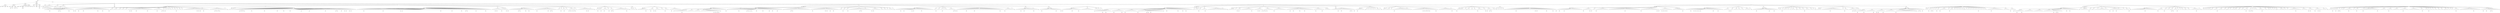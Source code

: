 digraph Tree {
	"t0" [label = "TEI"];
	"t1" [label = "teiHeader"];
	"t2" [label = "fileDesc"];
	"t3" [label = "titleStmt"];
	"t4" [label = "title"];
	"t5" [label = "author"];
	"t6" [label = "principal"];
	"t7" [label = "editor"];
	"t8" [label = "editionStmt"];
	"t9" [label = "edition"];
	"t10" [label = "respStmt"];
	"t11" [label = "name"];
	"t12" [label = "resp"];
	"t13" [label = "respStmt"];
	"t14" [label = "name"];
	"t15" [label = "resp"];
	"t16" [label = "publicationStmt"];
	"t17" [label = "publisher"];
	"t18" [label = "date"];
	"t19" [label = "availability"];
	"t20" [label = "licence"];
	"t21" [label = "idno"];
	"t22" [label = "idno"];
	"t23" [label = "idno"];
	"t24" [label = "idno"];
	"t25" [label = "idno"];
	"t26" [label = "sourceDesc"];
	"t27" [label = "profileDesc"];
	"t28" [label = "creation"];
	"t29" [label = "date"];
	"t30" [label = "langUsage"];
	"t31" [label = "language"];
	"t32" [label = "textClass"];
	"t33" [label = "keywords"];
	"t34" [label = "term"];
	"t35" [label = "text"];
	"t36" [label = "body"];
	"t37" [label = "head"];
	"t38" [label = "lb"];
	"t39" [label = "div"];
	"t40" [label = "head"];
	"t41" [label = "p"];
	"t42" [label = "p"];
	"t43" [label = "ref"];
	"t44" [label = "ref"];
	"t45" [label = "ref"];
	"t46" [label = "ref"];
	"t47" [label = "ref"];
	"t48" [label = "ref"];
	"t49" [label = "p"];
	"t50" [label = "p"];
	"t51" [label = "p"];
	"t52" [label = "p"];
	"t53" [label = "div"];
	"t54" [label = "head"];
	"t55" [label = "p"];
	"t56" [label = "ref"];
	"t57" [label = "p"];
	"t58" [label = "ref"];
	"t59" [label = "div"];
	"t60" [label = "head"];
	"t61" [label = "p"];
	"t62" [label = "hi"];
	"t63" [label = "hi"];
	"t64" [label = "hi"];
	"t65" [label = "p"];
	"t66" [label = "p"];
	"t67" [label = "div"];
	"t68" [label = "head"];
	"t69" [label = "div"];
	"t70" [label = "pb"];
	"t71" [label = "head"];
	"t72" [label = "div"];
	"t73" [label = "head"];
	"t74" [label = "sp"];
	"t75" [label = "l"];
	"t76" [label = "l"];
	"t77" [label = "sp"];
	"t78" [label = "pb"];
	"t79" [label = "l"];
	"t80" [label = "ref"];
	"t81" [label = "l"];
	"t82" [label = "l"];
	"t83" [label = "l"];
	"t84" [label = "l"];
	"t85" [label = "l"];
	"t86" [label = "l"];
	"t87" [label = "ref"];
	"t88" [label = "ref"];
	"t89" [label = "l"];
	"t90" [label = "l"];
	"t91" [label = "l"];
	"t92" [label = "l"];
	"t93" [label = "l"];
	"t94" [label = "l"];
	"t95" [label = "ref"];
	"t96" [label = "l"];
	"t97" [label = "l"];
	"t98" [label = "l"];
	"t99" [label = "ref"];
	"t100" [label = "sp"];
	"t101" [label = "l"];
	"t102" [label = "ref"];
	"t103" [label = "l"];
	"t104" [label = "l"];
	"t105" [label = "pb"];
	"t106" [label = "l"];
	"t107" [label = "l"];
	"t108" [label = "l"];
	"t109" [label = "ref"];
	"t110" [label = "l"];
	"t111" [label = "l"];
	"t112" [label = "l"];
	"t113" [label = "l"];
	"t114" [label = "l"];
	"t115" [label = "l"];
	"t116" [label = "l"];
	"t117" [label = "l"];
	"t118" [label = "l"];
	"t119" [label = "ref"];
	"t120" [label = "l"];
	"t121" [label = "l"];
	"t122" [label = "l"];
	"t123" [label = "ref"];
	"t124" [label = "l"];
	"t125" [label = "l"];
	"t126" [label = "l"];
	"t127" [label = "l"];
	"t128" [label = "ref"];
	"t129" [label = "sp"];
	"t130" [label = "pb"];
	"t131" [label = "l"];
	"t132" [label = "sp"];
	"t133" [label = "l"];
	"t134" [label = "l"];
	"t135" [label = "l"];
	"t136" [label = "sp"];
	"t137" [label = "l"];
	"t138" [label = "l"];
	"t139" [label = "sp"];
	"t140" [label = "l"];
	"t141" [label = "l"];
	"t142" [label = "sp"];
	"t143" [label = "l"];
	"t144" [label = "l"];
	"t145" [label = "sp"];
	"t146" [label = "l"];
	"t147" [label = "l"];
	"t148" [label = "ref"];
	"t149" [label = "l"];
	"t150" [label = "pb"];
	"t151" [label = "l"];
	"t152" [label = "l"];
	"t153" [label = "l"];
	"t154" [label = "ref"];
	"t155" [label = "l"];
	"t156" [label = "l"];
	"t157" [label = "l"];
	"t158" [label = "l"];
	"t159" [label = "l"];
	"t160" [label = "l"];
	"t161" [label = "l"];
	"t162" [label = "ref"];
	"t163" [label = "l"];
	"t164" [label = "l"];
	"t165" [label = "l"];
	"t166" [label = "sp"];
	"t167" [label = "l"];
	"t168" [label = "l"];
	"t169" [label = "l"];
	"t170" [label = "ref"];
	"t171" [label = "l"];
	"t172" [label = "l"];
	"t173" [label = "l"];
	"t174" [label = "sp"];
	"t175" [label = "l"];
	"t176" [label = "ref"];
	"t177" [label = "pb"];
	"t178" [label = "sp"];
	"t179" [label = "l"];
	"t180" [label = "ref"];
	"t181" [label = "sp"];
	"t182" [label = "l"];
	"t183" [label = "sp"];
	"t184" [label = "l"];
	"t185" [label = "sp"];
	"t186" [label = "l"];
	"t187" [label = "l"];
	"t188" [label = "sp"];
	"t189" [label = "l"];
	"t190" [label = "sp"];
	"t191" [label = "l"];
	"t192" [label = "l"];
	"t193" [label = "pb"];
	"t194" [label = "sp"];
	"t195" [label = "l"];
	"t196" [label = "sp"];
	"t197" [label = "l"];
	"t198" [label = "l"];
	"t199" [label = "sp"];
	"t200" [label = "l"];
	"t201" [label = "sp"];
	"t202" [label = "l"];
	"t203" [label = "l"];
	"t204" [label = "l"];
	"t205" [label = "l"];
	"t206" [label = "l"];
	"t207" [label = "l"];
	"t208" [label = "l"];
	"t209" [label = "l"];
	"t210" [label = "l"];
	"t211" [label = "ref"];
	"t212" [label = "l"];
	"t213" [label = "pb"];
	"t214" [label = "l"];
	"t215" [label = "ref"];
	"t216" [label = "l"];
	"t217" [label = "l"];
	"t218" [label = "ref"];
	"t219" [label = "l"];
	"t220" [label = "l"];
	"t221" [label = "sp"];
	"t222" [label = "l"];
	"t223" [label = "sp"];
	"t224" [label = "l"];
	"t225" [label = "l"];
	"t226" [label = "l"];
	"t227" [label = "l"];
	"t228" [label = "l"];
	"t229" [label = "ref"];
	"t230" [label = "ref"];
	"t231" [label = "l"];
	"t232" [label = "ref"];
	"t233" [label = "ref"];
	"t234" [label = "l"];
	"t235" [label = "l"];
	"t236" [label = "l"];
	"t237" [label = "l"];
	"t238" [label = "l"];
	"t239" [label = "p"];
	"t240" [label = "pb"];
	"t241" [label = "div"];
	"t242" [label = "head"];
	"t243" [label = "sp"];
	"t244" [label = "l"];
	"t245" [label = "sp"];
	"t246" [label = "l"];
	"t247" [label = "l"];
	"t248" [label = "sp"];
	"t249" [label = "l"];
	"t250" [label = "l"];
	"t251" [label = "l"];
	"t252" [label = "l"];
	"t253" [label = "l"];
	"t254" [label = "l"];
	"t255" [label = "ref"];
	"t256" [label = "ref"];
	"t257" [label = "ref"];
	"t258" [label = "pb"];
	"t259" [label = "l"];
	"t260" [label = "l"];
	"t261" [label = "l"];
	"t262" [label = "l"];
	"t263" [label = "l"];
	"t264" [label = "l"];
	"t265" [label = "ref"];
	"t266" [label = "l"];
	"t267" [label = "l"];
	"t268" [label = "l"];
	"t269" [label = "l"];
	"t270" [label = "l"];
	"t271" [label = "l"];
	"t272" [label = "l"];
	"t273" [label = "l"];
	"t274" [label = "ref"];
	"t275" [label = "l"];
	"t276" [label = "l"];
	"t277" [label = "l"];
	"t278" [label = "l"];
	"t279" [label = "l"];
	"t280" [label = "l"];
	"t281" [label = "l"];
	"t282" [label = "l"];
	"t283" [label = "pb"];
	"t284" [label = "l"];
	"t285" [label = "l"];
	"t286" [label = "l"];
	"t287" [label = "l"];
	"t288" [label = "ref"];
	"t289" [label = "l"];
	"t290" [label = "l"];
	"t291" [label = "l"];
	"t292" [label = "l"];
	"t293" [label = "ref"];
	"t294" [label = "l"];
	"t295" [label = "l"];
	"t296" [label = "l"];
	"t297" [label = "l"];
	"t298" [label = "l"];
	"t299" [label = "l"];
	"t300" [label = "l"];
	"t301" [label = "ref"];
	"t302" [label = "l"];
	"t303" [label = "l"];
	"t304" [label = "l"];
	"t305" [label = "l"];
	"t306" [label = "l"];
	"t307" [label = "pb"];
	"t308" [label = "l"];
	"t309" [label = "l"];
	"t310" [label = "l"];
	"t311" [label = "l"];
	"t312" [label = "l"];
	"t313" [label = "l"];
	"t314" [label = "l"];
	"t315" [label = "l"];
	"t316" [label = "l"];
	"t317" [label = "l"];
	"t318" [label = "ref"];
	"t319" [label = "l"];
	"t320" [label = "l"];
	"t321" [label = "l"];
	"t322" [label = "l"];
	"t323" [label = "l"];
	"t324" [label = "l"];
	"t325" [label = "l"];
	"t326" [label = "ref"];
	"t327" [label = "ref"];
	"t328" [label = "l"];
	"t329" [label = "l"];
	"t330" [label = "l"];
	"t331" [label = "ref"];
	"t332" [label = "l"];
	"t333" [label = "l"];
	"t334" [label = "pb"];
	"t335" [label = "l"];
	"t336" [label = "ref"];
	"t337" [label = "l"];
	"t338" [label = "l"];
	"t339" [label = "ref"];
	"t340" [label = "l"];
	"t341" [label = "ref"];
	"t342" [label = "l"];
	"t343" [label = "l"];
	"t344" [label = "l"];
	"t345" [label = "p"];
	"t346" [label = "div"];
	"t347" [label = "head"];
	"t348" [label = "sp"];
	"t349" [label = "l"];
	"t350" [label = "l"];
	"t351" [label = "l"];
	"t352" [label = "l"];
	"t353" [label = "l"];
	"t354" [label = "pb"];
	"t355" [label = "l"];
	"t356" [label = "l"];
	"t357" [label = "l"];
	"t358" [label = "l"];
	"t359" [label = "l"];
	"t360" [label = "l"];
	"t361" [label = "l"];
	"t362" [label = "l"];
	"t363" [label = "l"];
	"t364" [label = "l"];
	"t365" [label = "l"];
	"t366" [label = "l"];
	"t367" [label = "ref"];
	"t368" [label = "l"];
	"t369" [label = "l"];
	"t370" [label = "l"];
	"t371" [label = "l"];
	"t372" [label = "l"];
	"t373" [label = "l"];
	"t374" [label = "l"];
	"t375" [label = "l"];
	"t376" [label = "l"];
	"t377" [label = "l"];
	"t378" [label = "l"];
	"t379" [label = "ref"];
	"t380" [label = "l"];
	"t381" [label = "pb"];
	"t382" [label = "l"];
	"t383" [label = "l"];
	"t384" [label = "l"];
	"t385" [label = "l"];
	"t386" [label = "l"];
	"t387" [label = "l"];
	"t388" [label = "l"];
	"t389" [label = "l"];
	"t390" [label = "l"];
	"t391" [label = "l"];
	"t392" [label = "l"];
	"t393" [label = "l"];
	"t394" [label = "l"];
	"t395" [label = "l"];
	"t396" [label = "l"];
	"t397" [label = "l"];
	"t398" [label = "l"];
	"t399" [label = "l"];
	"t400" [label = "l"];
	"t401" [label = "l"];
	"t402" [label = "l"];
	"t403" [label = "l"];
	"t404" [label = "l"];
	"t405" [label = "l"];
	"t406" [label = "pb"];
	"t407" [label = "l"];
	"t408" [label = "l"];
	"t409" [label = "l"];
	"t410" [label = "l"];
	"t411" [label = "l"];
	"t412" [label = "l"];
	"t413" [label = "l"];
	"t414" [label = "ref"];
	"t415" [label = "l"];
	"t416" [label = "l"];
	"t417" [label = "l"];
	"t418" [label = "l"];
	"t419" [label = "l"];
	"t420" [label = "l"];
	"t421" [label = "ref"];
	"t422" [label = "l"];
	"t423" [label = "l"];
	"t424" [label = "l"];
	"t425" [label = "ref"];
	"t426" [label = "ref"];
	"t427" [label = "l"];
	"t428" [label = "l"];
	"t429" [label = "l"];
	"t430" [label = "l"];
	"t431" [label = "l"];
	"t432" [label = "l"];
	"t433" [label = "pb"];
	"t434" [label = "l"];
	"t435" [label = "l"];
	"t436" [label = "l"];
	"t437" [label = "l"];
	"t438" [label = "l"];
	"t439" [label = "l"];
	"t440" [label = "ref"];
	"t441" [label = "l"];
	"t442" [label = "l"];
	"t443" [label = "l"];
	"t444" [label = "sp"];
	"t445" [label = "l"];
	"t446" [label = "l"];
	"t447" [label = "l"];
	"t448" [label = "ref"];
	"t449" [label = "l"];
	"t450" [label = "ref"];
	"t451" [label = "l"];
	"t452" [label = "l"];
	"t453" [label = "l"];
	"t454" [label = "ref"];
	"t455" [label = "l"];
	"t456" [label = "sp"];
	"t457" [label = "l"];
	"t458" [label = "l"];
	"t459" [label = "pb"];
	"t460" [label = "sp"];
	"t461" [label = "l"];
	"t462" [label = "ref"];
	"t463" [label = "p"];
	"t464" [label = "div"];
	"t465" [label = "head"];
	"t466" [label = "sp"];
	"t467" [label = "l"];
	"t468" [label = "l"];
	"t469" [label = "l"];
	"t470" [label = "l"];
	"t471" [label = "l"];
	"t472" [label = "l"];
	"t473" [label = "l"];
	"t474" [label = "ref"];
	"t475" [label = "pb"];
	"t476" [label = "l"];
	"t477" [label = "l"];
	"t478" [label = "l"];
	"t479" [label = "l"];
	"t480" [label = "ref"];
	"t481" [label = "l"];
	"t482" [label = "l"];
	"t483" [label = "ref"];
	"t484" [label = "l"];
	"t485" [label = "l"];
	"t486" [label = "l"];
	"t487" [label = "sp"];
	"t488" [label = "l"];
	"t489" [label = "l"];
	"t490" [label = "ref"];
	"t491" [label = "l"];
	"t492" [label = "l"];
	"t493" [label = "l"];
	"t494" [label = "l"];
	"t495" [label = "l"];
	"t496" [label = "l"];
	"t497" [label = "l"];
	"t498" [label = "ref"];
	"t499" [label = "l"];
	"t500" [label = "l"];
	"t501" [label = "ref"];
	"t502" [label = "pb"];
	"t503" [label = "l"];
	"t504" [label = "l"];
	"t505" [label = "l"];
	"t506" [label = "sp"];
	"t507" [label = "l"];
	"t508" [label = "l"];
	"t509" [label = "sp"];
	"t510" [label = "l"];
	"t511" [label = "ref"];
	"t512" [label = "sp"];
	"t513" [label = "l"];
	"t514" [label = "l"];
	"t515" [label = "ref"];
	"t516" [label = "l"];
	"t517" [label = "sp"];
	"t518" [label = "l"];
	"t519" [label = "sp"];
	"t520" [label = "l"];
	"t521" [label = "l"];
	"t522" [label = "ref"];
	"t523" [label = "pb"];
	"t524" [label = "l"];
	"t525" [label = "ref"];
	"t526" [label = "l"];
	"t527" [label = "ref"];
	"t528" [label = "ref"];
	"t529" [label = "l"];
	"t530" [label = "sp"];
	"t531" [label = "l"];
	"t532" [label = "sp"];
	"t533" [label = "l"];
	"t534" [label = "l"];
	"t535" [label = "l"];
	"t536" [label = "l"];
	"t537" [label = "l"];
	"t538" [label = "l"];
	"t539" [label = "ref"];
	"t540" [label = "l"];
	"t541" [label = "ref"];
	"t542" [label = "l"];
	"t543" [label = "l"];
	"t544" [label = "l"];
	"t545" [label = "p"];
	"t546" [label = "pb"];
	"t547" [label = "div"];
	"t548" [label = "head"];
	"t549" [label = "sp"];
	"t550" [label = "l"];
	"t551" [label = "sp"];
	"t552" [label = "l"];
	"t553" [label = "ref"];
	"t554" [label = "l"];
	"t555" [label = "l"];
	"t556" [label = "ref"];
	"t557" [label = "sp"];
	"t558" [label = "l"];
	"t559" [label = "l"];
	"t560" [label = "ref"];
	"t561" [label = "l"];
	"t562" [label = "l"];
	"t563" [label = "sp"];
	"t564" [label = "l"];
	"t565" [label = "pb"];
	"t566" [label = "sp"];
	"t567" [label = "l"];
	"t568" [label = "l"];
	"t569" [label = "ref"];
	"t570" [label = "ref"];
	"t571" [label = "l"];
	"t572" [label = "sp"];
	"t573" [label = "l"];
	"t574" [label = "l"];
	"t575" [label = "l"];
	"t576" [label = "l"];
	"t577" [label = "l"];
	"t578" [label = "l"];
	"t579" [label = "l"];
	"t580" [label = "l"];
	"t581" [label = "ref"];
	"t582" [label = "l"];
	"t583" [label = "p"];
	"t584" [label = "pb"];
	"t585" [label = "div"];
	"t586" [label = "head"];
	"t587" [label = "sp"];
	"t588" [label = "l"];
	"t589" [label = "l"];
	"t590" [label = "l"];
	"t591" [label = "p"];
	"t592" [label = "pb"];
	"t593" [label = "div"];
	"t594" [label = "head"];
	"t595" [label = "sp"];
	"t596" [label = "l"];
	"t597" [label = "l"];
	"t598" [label = "l"];
	"t599" [label = "l"];
	"t600" [label = "l"];
	"t601" [label = "l"];
	"t602" [label = "ref"];
	"t603" [label = "l"];
	"t604" [label = "sp"];
	"t605" [label = "l"];
	"t606" [label = "l"];
	"t607" [label = "ref"];
	"t608" [label = "l"];
	"t609" [label = "l"];
	"t610" [label = "pb"];
	"t611" [label = "sp"];
	"t612" [label = "l"];
	"t613" [label = "ref"];
	"t614" [label = "l"];
	"t615" [label = "l"];
	"t616" [label = "l"];
	"t617" [label = "sp"];
	"t618" [label = "l"];
	"t619" [label = "l"];
	"t620" [label = "sp"];
	"t621" [label = "l"];
	"t622" [label = "ref"];
	"t623" [label = "l"];
	"t624" [label = "l"];
	"t625" [label = "sp"];
	"t626" [label = "l"];
	"t627" [label = "l"];
	"t628" [label = "ref"];
	"t629" [label = "l"];
	"t630" [label = "l"];
	"t631" [label = "l"];
	"t632" [label = "pb"];
	"t633" [label = "l"];
	"t634" [label = "l"];
	"t635" [label = "l"];
	"t636" [label = "div"];
	"t637" [label = "pb"];
	"t638" [label = "head"];
	"t639" [label = "div"];
	"t640" [label = "head"];
	"t641" [label = "sp"];
	"t642" [label = "p"];
	"t643" [label = "lg"];
	"t644" [label = "l"];
	"t645" [label = "l"];
	"t646" [label = "l"];
	"t647" [label = "l"];
	"t648" [label = "lg"];
	"t649" [label = "l"];
	"t650" [label = "pb"];
	"t651" [label = "l"];
	"t652" [label = "l"];
	"t653" [label = "l"];
	"t654" [label = "lg"];
	"t655" [label = "l"];
	"t656" [label = "l"];
	"t657" [label = "l"];
	"t658" [label = "l"];
	"t659" [label = "lg"];
	"t660" [label = "l"];
	"t661" [label = "l"];
	"t662" [label = "l"];
	"t663" [label = "l"];
	"t664" [label = "lg"];
	"t665" [label = "l"];
	"t666" [label = "l"];
	"t667" [label = "l"];
	"t668" [label = "l"];
	"t669" [label = "lg"];
	"t670" [label = "l"];
	"t671" [label = "l"];
	"t672" [label = "l"];
	"t673" [label = "l"];
	"t674" [label = "lg"];
	"t675" [label = "l"];
	"t676" [label = "pb"];
	"t677" [label = "l"];
	"t678" [label = "ref"];
	"t679" [label = "l"];
	"t680" [label = "ref"];
	"t681" [label = "ref"];
	"t682" [label = "l"];
	"t683" [label = "l"];
	"t684" [label = "ref"];
	"t685" [label = "l"];
	"t686" [label = "l"];
	"t687" [label = "l"];
	"t688" [label = "l"];
	"t689" [label = "l"];
	"t690" [label = "l"];
	"t691" [label = "l"];
	"t692" [label = "l"];
	"t693" [label = "l"];
	"t694" [label = "l"];
	"t695" [label = "l"];
	"t696" [label = "ref"];
	"t697" [label = "p"];
	"t698" [label = "pb"];
	"t699" [label = "div"];
	"t700" [label = "head"];
	"t701" [label = "sp"];
	"t702" [label = "l"];
	"t703" [label = "l"];
	"t704" [label = "l"];
	"t705" [label = "l"];
	"t706" [label = "l"];
	"t707" [label = "l"];
	"t708" [label = "l"];
	"t709" [label = "ref"];
	"t710" [label = "l"];
	"t711" [label = "l"];
	"t712" [label = "l"];
	"t713" [label = "l"];
	"t714" [label = "l"];
	"t715" [label = "l"];
	"t716" [label = "ref"];
	"t717" [label = "pb"];
	"t718" [label = "l"];
	"t719" [label = "ref"];
	"t720" [label = "l"];
	"t721" [label = "ref"];
	"t722" [label = "l"];
	"t723" [label = "l"];
	"t724" [label = "l"];
	"t725" [label = "ref"];
	"t726" [label = "l"];
	"t727" [label = "l"];
	"t728" [label = "l"];
	"t729" [label = "l"];
	"t730" [label = "ref"];
	"t731" [label = "l"];
	"t732" [label = "l"];
	"t733" [label = "l"];
	"t734" [label = "l"];
	"t735" [label = "ref"];
	"t736" [label = "l"];
	"t737" [label = "l"];
	"t738" [label = "ref"];
	"t739" [label = "l"];
	"t740" [label = "l"];
	"t741" [label = "l"];
	"t742" [label = "ref"];
	"t743" [label = "l"];
	"t744" [label = "l"];
	"t745" [label = "l"];
	"t746" [label = "sp"];
	"t747" [label = "pb"];
	"t748" [label = "l"];
	"t749" [label = "l"];
	"t750" [label = "l"];
	"t751" [label = "l"];
	"t752" [label = "l"];
	"t753" [label = "ref"];
	"t754" [label = "ref"];
	"t755" [label = "l"];
	"t756" [label = "l"];
	"t757" [label = "l"];
	"t758" [label = "l"];
	"t759" [label = "l"];
	"t760" [label = "l"];
	"t761" [label = "l"];
	"t762" [label = "l"];
	"t763" [label = "l"];
	"t764" [label = "l"];
	"t765" [label = "l"];
	"t766" [label = "sp"];
	"t767" [label = "l"];
	"t768" [label = "l"];
	"t769" [label = "pb"];
	"t770" [label = "l"];
	"t771" [label = "l"];
	"t772" [label = "l"];
	"t773" [label = "l"];
	"t774" [label = "l"];
	"t775" [label = "l"];
	"t776" [label = "l"];
	"t777" [label = "l"];
	"t778" [label = "ref"];
	"t779" [label = "l"];
	"t780" [label = "ref"];
	"t781" [label = "l"];
	"t782" [label = "l"];
	"t783" [label = "ref"];
	"t784" [label = "l"];
	"t785" [label = "l"];
	"t786" [label = "ref"];
	"t787" [label = "l"];
	"t788" [label = "l"];
	"t789" [label = "l"];
	"t790" [label = "sp"];
	"t791" [label = "l"];
	"t792" [label = "l"];
	"t793" [label = "sp"];
	"t794" [label = "l"];
	"t795" [label = "pb"];
	"t796" [label = "l"];
	"t797" [label = "sp"];
	"t798" [label = "l"];
	"t799" [label = "l"];
	"t800" [label = "ref"];
	"t801" [label = "sp"];
	"t802" [label = "l"];
	"t803" [label = "l"];
	"t804" [label = "l"];
	"t805" [label = "l"];
	"t806" [label = "l"];
	"t807" [label = "l"];
	"t808" [label = "l"];
	"t809" [label = "l"];
	"t810" [label = "ref"];
	"t811" [label = "ref"];
	"t812" [label = "l"];
	"t813" [label = "l"];
	"t814" [label = "l"];
	"t815" [label = "l"];
	"t816" [label = "l"];
	"t817" [label = "sp"];
	"t818" [label = "l"];
	"t819" [label = "sp"];
	"t820" [label = "l"];
	"t821" [label = "pb"];
	"t822" [label = "l"];
	"t823" [label = "ref"];
	"t824" [label = "l"];
	"t825" [label = "l"];
	"t826" [label = "l"];
	"t827" [label = "l"];
	"t828" [label = "sp"];
	"t829" [label = "l"];
	"t830" [label = "l"];
	"t831" [label = "sp"];
	"t832" [label = "l"];
	"t833" [label = "l"];
	"t834" [label = "sp"];
	"t835" [label = "l"];
	"t836" [label = "sp"];
	"t837" [label = "l"];
	"t838" [label = "l"];
	"t839" [label = "l"];
	"t840" [label = "p"];
	"t841" [label = "pb"];
	"t842" [label = "div"];
	"t843" [label = "head"];
	"t844" [label = "sp"];
	"t845" [label = "l"];
	"t846" [label = "l"];
	"t847" [label = "l"];
	"t848" [label = "l"];
	"t849" [label = "ref"];
	"t850" [label = "l"];
	"t851" [label = "l"];
	"t852" [label = "ref"];
	"t853" [label = "l"];
	"t854" [label = "l"];
	"t855" [label = "l"];
	"t856" [label = "l"];
	"t857" [label = "l"];
	"t858" [label = "ref"];
	"t859" [label = "l"];
	"t860" [label = "pb"];
	"t861" [label = "l"];
	"t862" [label = "l"];
	"t863" [label = "l"];
	"t864" [label = "l"];
	"t865" [label = "l"];
	"t866" [label = "ref"];
	"t867" [label = "l"];
	"t868" [label = "l"];
	"t869" [label = "l"];
	"t870" [label = "l"];
	"t871" [label = "l"];
	"t872" [label = "l"];
	"t873" [label = "l"];
	"t874" [label = "sp"];
	"t875" [label = "l"];
	"t876" [label = "l"];
	"t877" [label = "ref"];
	"t878" [label = "sp"];
	"t879" [label = "l"];
	"t880" [label = "l"];
	"t881" [label = "sp"];
	"t882" [label = "l"];
	"t883" [label = "l"];
	"t884" [label = "pb"];
	"t885" [label = "sp"];
	"t886" [label = "l"];
	"t887" [label = "sp"];
	"t888" [label = "l"];
	"t889" [label = "l"];
	"t890" [label = "sp"];
	"t891" [label = "l"];
	"t892" [label = "l"];
	"t893" [label = "l"];
	"t894" [label = "l"];
	"t895" [label = "l"];
	"t896" [label = "ref"];
	"t897" [label = "ref"];
	"t898" [label = "sp"];
	"t899" [label = "l"];
	"t900" [label = "ref"];
	"t901" [label = "l"];
	"t902" [label = "l"];
	"t903" [label = "l"];
	"t904" [label = "l"];
	"t905" [label = "l"];
	"t906" [label = "l"];
	"t907" [label = "pb"];
	"t908" [label = "l"];
	"t909" [label = "l"];
	"t910" [label = "l"];
	"t911" [label = "l"];
	"t912" [label = "l"];
	"t913" [label = "ref"];
	"t914" [label = "l"];
	"t915" [label = "l"];
	"t916" [label = "l"];
	"t917" [label = "l"];
	"t918" [label = "l"];
	"t919" [label = "l"];
	"t920" [label = "l"];
	"t921" [label = "l"];
	"t922" [label = "l"];
	"t923" [label = "l"];
	"t924" [label = "l"];
	"t925" [label = "l"];
	"t926" [label = "l"];
	"t927" [label = "l"];
	"t928" [label = "l"];
	"t929" [label = "l"];
	"t930" [label = "ref"];
	"t931" [label = "l"];
	"t932" [label = "l"];
	"t933" [label = "sp"];
	"t934" [label = "l"];
	"t935" [label = "pb"];
	"t936" [label = "l"];
	"t937" [label = "l"];
	"t938" [label = "l"];
	"t939" [label = "l"];
	"t940" [label = "l"];
	"t941" [label = "p"];
	"t942" [label = "pb"];
	"t943" [label = "div"];
	"t944" [label = "head"];
	"t945" [label = "sp"];
	"t946" [label = "l"];
	"t947" [label = "l"];
	"t948" [label = "l"];
	"t949" [label = "l"];
	"t950" [label = "ref"];
	"t951" [label = "l"];
	"t952" [label = "l"];
	"t953" [label = "ref"];
	"t954" [label = "l"];
	"t955" [label = "l"];
	"t956" [label = "l"];
	"t957" [label = "l"];
	"t958" [label = "l"];
	"t959" [label = "l"];
	"t960" [label = "ref"];
	"t961" [label = "l"];
	"t962" [label = "l"];
	"t963" [label = "p"];
	"t964" [label = "pb"];
	"t965" [label = "div"];
	"t966" [label = "head"];
	"t967" [label = "sp"];
	"t968" [label = "l"];
	"t969" [label = "l"];
	"t970" [label = "ref"];
	"t971" [label = "l"];
	"t972" [label = "l"];
	"t973" [label = "l"];
	"t974" [label = "l"];
	"t975" [label = "l"];
	"t976" [label = "l"];
	"t977" [label = "l"];
	"t978" [label = "l"];
	"t979" [label = "l"];
	"t980" [label = "pb"];
	"t981" [label = "l"];
	"t982" [label = "l"];
	"t983" [label = "l"];
	"t984" [label = "ref"];
	"t985" [label = "p"];
	"t986" [label = "div"];
	"t987" [label = "head"];
	"t988" [label = "sp"];
	"t989" [label = "l"];
	"t990" [label = "ref"];
	"t991" [label = "l"];
	"t992" [label = "l"];
	"t993" [label = "l"];
	"t994" [label = "l"];
	"t995" [label = "l"];
	"t996" [label = "l"];
	"t997" [label = "pb"];
	"t998" [label = "l"];
	"t999" [label = "l"];
	"t1000" [label = "l"];
	"t1001" [label = "l"];
	"t1002" [label = "ref"];
	"t1003" [label = "l"];
	"t1004" [label = "sp"];
	"t1005" [label = "l"];
	"t1006" [label = "l"];
	"t1007" [label = "l"];
	"t1008" [label = "l"];
	"t1009" [label = "l"];
	"t1010" [label = "l"];
	"t1011" [label = "l"];
	"t1012" [label = "l"];
	"t1013" [label = "sp"];
	"t1014" [label = "l"];
	"t1015" [label = "l"];
	"t1016" [label = "l"];
	"t1017" [label = "l"];
	"t1018" [label = "sp"];
	"t1019" [label = "l"];
	"t1020" [label = "pb"];
	"t1021" [label = "sp"];
	"t1022" [label = "l"];
	"t1023" [label = "div"];
	"t1024" [label = "pb"];
	"t1025" [label = "head"];
	"t1026" [label = "div"];
	"t1027" [label = "head"];
	"t1028" [label = "sp"];
	"t1029" [label = "p"];
	"t1030" [label = "lg"];
	"t1031" [label = "l"];
	"t1032" [label = "l"];
	"t1033" [label = "lg"];
	"t1034" [label = "l"];
	"t1035" [label = "l"];
	"t1036" [label = "l"];
	"t1037" [label = "pb"];
	"t1038" [label = "l"];
	"t1039" [label = "l"];
	"t1040" [label = "ref"];
	"t1041" [label = "l"];
	"t1042" [label = "l"];
	"t1043" [label = "l"];
	"t1044" [label = "lg"];
	"t1045" [label = "l"];
	"t1046" [label = "l"];
	"t1047" [label = "ref"];
	"t1048" [label = "l"];
	"t1049" [label = "l"];
	"t1050" [label = "l"];
	"t1051" [label = "l"];
	"t1052" [label = "l"];
	"t1053" [label = "ref"];
	"t1054" [label = "l"];
	"t1055" [label = "lg"];
	"t1056" [label = "l"];
	"t1057" [label = "ref"];
	"t1058" [label = "l"];
	"t1059" [label = "l"];
	"t1060" [label = "l"];
	"t1061" [label = "l"];
	"t1062" [label = "l"];
	"t1063" [label = "l"];
	"t1064" [label = "l"];
	"t1065" [label = "lg"];
	"t1066" [label = "l"];
	"t1067" [label = "pb"];
	"t1068" [label = "l"];
	"t1069" [label = "l"];
	"t1070" [label = "l"];
	"t1071" [label = "l"];
	"t1072" [label = "l"];
	"t1073" [label = "l"];
	"t1074" [label = "ref"];
	"t1075" [label = "ref"];
	"t1076" [label = "l"];
	"t1077" [label = "l"];
	"t1078" [label = "ref"];
	"t1079" [label = "l"];
	"t1080" [label = "l"];
	"t1081" [label = "l"];
	"t1082" [label = "l"];
	"t1083" [label = "l"];
	"t1084" [label = "l"];
	"t1085" [label = "l"];
	"t1086" [label = "l"];
	"t1087" [label = "l"];
	"t1088" [label = "l"];
	"t1089" [label = "l"];
	"t1090" [label = "l"];
	"t1091" [label = "pb"];
	"t1092" [label = "l"];
	"t1093" [label = "l"];
	"t1094" [label = "l"];
	"t1095" [label = "l"];
	"t1096" [label = "l"];
	"t1097" [label = "l"];
	"t1098" [label = "l"];
	"t1099" [label = "l"];
	"t1100" [label = "l"];
	"t1101" [label = "ref"];
	"t1102" [label = "l"];
	"t1103" [label = "l"];
	"t1104" [label = "l"];
	"t1105" [label = "l"];
	"t1106" [label = "l"];
	"t1107" [label = "l"];
	"t1108" [label = "l"];
	"t1109" [label = "ref"];
	"t1110" [label = "l"];
	"t1111" [label = "l"];
	"t1112" [label = "l"];
	"t1113" [label = "ref"];
	"t1114" [label = "l"];
	"t1115" [label = "l"];
	"t1116" [label = "ref"];
	"t1117" [label = "l"];
	"t1118" [label = "l"];
	"t1119" [label = "l"];
	"t1120" [label = "l"];
	"t1121" [label = "p"];
	"t1122" [label = "pb"];
	"t1123" [label = "div"];
	"t1124" [label = "head"];
	"t1125" [label = "sp"];
	"t1126" [label = "l"];
	"t1127" [label = "l"];
	"t1128" [label = "sp"];
	"t1129" [label = "l"];
	"t1130" [label = "ref"];
	"t1131" [label = "l"];
	"t1132" [label = "sp"];
	"t1133" [label = "l"];
	"t1134" [label = "l"];
	"t1135" [label = "l"];
	"t1136" [label = "pb"];
	"t1137" [label = "l"];
	"t1138" [label = "sp"];
	"t1139" [label = "l"];
	"t1140" [label = "l"];
	"t1141" [label = "l"];
	"t1142" [label = "l"];
	"t1143" [label = "l"];
	"t1144" [label = "l"];
	"t1145" [label = "l"];
	"t1146" [label = "l"];
	"t1147" [label = "l"];
	"t1148" [label = "l"];
	"t1149" [label = "l"];
	"t1150" [label = "l"];
	"t1151" [label = "p"];
	"t1152" [label = "pb"];
	"t1153" [label = "div"];
	"t1154" [label = "head"];
	"t1155" [label = "sp"];
	"t1156" [label = "l"];
	"t1157" [label = "l"];
	"t1158" [label = "l"];
	"t1159" [label = "l"];
	"t1160" [label = "sp"];
	"t1161" [label = "l"];
	"t1162" [label = "sp"];
	"t1163" [label = "l"];
	"t1164" [label = "ref"];
	"t1165" [label = "l"];
	"t1166" [label = "pb"];
	"t1167" [label = "l"];
	"t1168" [label = "sp"];
	"t1169" [label = "l"];
	"t1170" [label = "l"];
	"t1171" [label = "l"];
	"t1172" [label = "l"];
	"t1173" [label = "l"];
	"t1174" [label = "l"];
	"t1175" [label = "l"];
	"t1176" [label = "ref"];
	"t1177" [label = "l"];
	"t1178" [label = "sp"];
	"t1179" [label = "l"];
	"t1180" [label = "l"];
	"t1181" [label = "l"];
	"t1182" [label = "ref"];
	"t1183" [label = "l"];
	"t1184" [label = "ref"];
	"t1185" [label = "l"];
	"t1186" [label = "l"];
	"t1187" [label = "ref"];
	"t1188" [label = "sp"];
	"t1189" [label = "l"];
	"t1190" [label = "ref"];
	"t1191" [label = "pb"];
	"t1192" [label = "l"];
	"t1193" [label = "ref"];
	"t1194" [label = "l"];
	"t1195" [label = "l"];
	"t1196" [label = "l"];
	"t1197" [label = "l"];
	"t1198" [label = "sp"];
	"t1199" [label = "l"];
	"t1200" [label = "ref"];
	"t1201" [label = "l"];
	"t1202" [label = "l"];
	"t1203" [label = "l"];
	"t1204" [label = "l"];
	"t1205" [label = "l"];
	"t1206" [label = "l"];
	"t1207" [label = "l"];
	"t1208" [label = "sp"];
	"t1209" [label = "l"];
	"t1210" [label = "l"];
	"t1211" [label = "l"];
	"t1212" [label = "pb"];
	"t1213" [label = "l"];
	"t1214" [label = "l"];
	"t1215" [label = "ref"];
	"t1216" [label = "l"];
	"t1217" [label = "l"];
	"t1218" [label = "l"];
	"t1219" [label = "l"];
	"t1220" [label = "ref"];
	"t1221" [label = "l"];
	"t1222" [label = "l"];
	"t1223" [label = "l"];
	"t1224" [label = "ref"];
	"t1225" [label = "l"];
	"t1226" [label = "l"];
	"t1227" [label = "l"];
	"t1228" [label = "l"];
	"t1229" [label = "l"];
	"t1230" [label = "sp"];
	"t1231" [label = "l"];
	"t1232" [label = "l"];
	"t1233" [label = "ref"];
	"t1234" [label = "l"];
	"t1235" [label = "l"];
	"t1236" [label = "l"];
	"t1237" [label = "l"];
	"t1238" [label = "pb"];
	"t1239" [label = "l"];
	"t1240" [label = "sp"];
	"t1241" [label = "l"];
	"t1242" [label = "l"];
	"t1243" [label = "l"];
	"t1244" [label = "l"];
	"t1245" [label = "p"];
	"t1246" [label = "div"];
	"t1247" [label = "head"];
	"t1248" [label = "sp"];
	"t1249" [label = "l"];
	"t1250" [label = "l"];
	"t1251" [label = "l"];
	"t1252" [label = "l"];
	"t1253" [label = "l"];
	"t1254" [label = "pb"];
	"t1255" [label = "l"];
	"t1256" [label = "l"];
	"t1257" [label = "ref"];
	"t1258" [label = "l"];
	"t1259" [label = "l"];
	"t1260" [label = "l"];
	"t1261" [label = "l"];
	"t1262" [label = "l"];
	"t1263" [label = "l"];
	"t1264" [label = "ref"];
	"t1265" [label = "ref"];
	"t1266" [label = "l"];
	"t1267" [label = "p"];
	"t1268" [label = "pb"];
	"t1269" [label = "div"];
	"t1270" [label = "head"];
	"t1271" [label = "sp"];
	"t1272" [label = "l"];
	"t1273" [label = "l"];
	"t1274" [label = "ref"];
	"t1275" [label = "l"];
	"t1276" [label = "l"];
	"t1277" [label = "l"];
	"t1278" [label = "l"];
	"t1279" [label = "sp"];
	"t1280" [label = "pb"];
	"t1281" [label = "l"];
	"t1282" [label = "sp"];
	"t1283" [label = "l"];
	"t1284" [label = "sp"];
	"t1285" [label = "l"];
	"t1286" [label = "sp"];
	"t1287" [label = "l"];
	"t1288" [label = "sp"];
	"t1289" [label = "l"];
	"t1290" [label = "sp"];
	"t1291" [label = "l"];
	"t1292" [label = "sp"];
	"t1293" [label = "l"];
	"t1294" [label = "l"];
	"t1295" [label = "l"];
	"t1296" [label = "p"];
	"t1297" [label = "pb"];
	"t1298" [label = "div"];
	"t1299" [label = "head"];
	"t1300" [label = "sp"];
	"t1301" [label = "l"];
	"t1302" [label = "l"];
	"t1303" [label = "sp"];
	"t1304" [label = "l"];
	"t1305" [label = "l"];
	"t1306" [label = "l"];
	"t1307" [label = "sp"];
	"t1308" [label = "l"];
	"t1309" [label = "sp"];
	"t1310" [label = "l"];
	"t1311" [label = "l"];
	"t1312" [label = "pb"];
	"t1313" [label = "l"];
	"t1314" [label = "l"];
	"t1315" [label = "l"];
	"t1316" [label = "l"];
	"t1317" [label = "l"];
	"t1318" [label = "l"];
	"t1319" [label = "l"];
	"t1320" [label = "l"];
	"t1321" [label = "l"];
	"t1322" [label = "l"];
	"t1323" [label = "sp"];
	"t1324" [label = "l"];
	"t1325" [label = "sp"];
	"t1326" [label = "l"];
	"t1327" [label = "l"];
	"t1328" [label = "l"];
	"t1329" [label = "l"];
	"t1330" [label = "l"];
	"t1331" [label = "l"];
	"t1332" [label = "l"];
	"t1333" [label = "pb"];
	"t1334" [label = "l"];
	"t1335" [label = "ref"];
	"t1336" [label = "l"];
	"t1337" [label = "ref"];
	"t1338" [label = "ref"];
	"t1339" [label = "l"];
	"t1340" [label = "ref"];
	"t1341" [label = "l"];
	"t1342" [label = "l"];
	"t1343" [label = "l"];
	"t1344" [label = "l"];
	"t1345" [label = "l"];
	"t1346" [label = "ref"];
	"t1347" [label = "l"];
	"t1348" [label = "sp"];
	"t1349" [label = "l"];
	"t1350" [label = "l"];
	"t1351" [label = "l"];
	"t1352" [label = "l"];
	"t1353" [label = "l"];
	"t1354" [label = "l"];
	"t1355" [label = "l"];
	"t1356" [label = "l"];
	"t1357" [label = "l"];
	"t1358" [label = "ref"];
	"t1359" [label = "l"];
	"t1360" [label = "p"];
	"t1361" [label = "pb"];
	"t1362" [label = "div"];
	"t1363" [label = "head"];
	"t1364" [label = "sp"];
	"t1365" [label = "l"];
	"t1366" [label = "ref"];
	"t1367" [label = "sp"];
	"t1368" [label = "l"];
	"t1369" [label = "l"];
	"t1370" [label = "l"];
	"t1371" [label = "l"];
	"t1372" [label = "sp"];
	"t1373" [label = "l"];
	"t1374" [label = "sp"];
	"t1375" [label = "pb"];
	"t1376" [label = "l"];
	"t1377" [label = "l"];
	"t1378" [label = "sp"];
	"t1379" [label = "l"];
	"t1380" [label = "l"];
	"t1381" [label = "sp"];
	"t1382" [label = "l"];
	"t1383" [label = "l"];
	"t1384" [label = "sp"];
	"t1385" [label = "l"];
	"t1386" [label = "ref"];
	"t1387" [label = "l"];
	"t1388" [label = "l"];
	"t1389" [label = "l"];
	"t1390" [label = "sp"];
	"t1391" [label = "l"];
	"t1392" [label = "l"];
	"t1393" [label = "ref"];
	"t1394" [label = "sp"];
	"t1395" [label = "l"];
	"t1396" [label = "pb"];
	"t1397" [label = "l"];
	"t1398" [label = "l"];
	"t1399" [label = "ref"];
	"t1400" [label = "ref"];
	"t1401" [label = "l"];
	"t1402" [label = "sp"];
	"t1403" [label = "l"];
	"t1404" [label = "l"];
	"t1405" [label = "p"];
	"t1406" [label = "pb"];
	"t1407" [label = "div"];
	"t1408" [label = "head"];
	"t1409" [label = "sp"];
	"t1410" [label = "l"];
	"t1411" [label = "sp"];
	"t1412" [label = "l"];
	"t1413" [label = "sp"];
	"t1414" [label = "l"];
	"t1415" [label = "sp"];
	"t1416" [label = "l"];
	"t1417" [label = "sp"];
	"t1418" [label = "pb"];
	"t1419" [label = "l"];
	"t1420" [label = "l"];
	"t1421" [label = "l"];
	"t1422" [label = "l"];
	"t1423" [label = "l"];
	"t1424" [label = "l"];
	"t1425" [label = "l"];
	"t1426" [label = "ref"];
	"t1427" [label = "l"];
	"t1428" [label = "l"];
	"t1429" [label = "l"];
	"t1430" [label = "l"];
	"t1431" [label = "l"];
	"t1432" [label = "l"];
	"t1433" [label = "l"];
	"t1434" [label = "l"];
	"t1435" [label = "l"];
	"t1436" [label = "l"];
	"t1437" [label = "l"];
	"t1438" [label = "l"];
	"t1439" [label = "pb"];
	"t1440" [label = "l"];
	"t1441" [label = "ref"];
	"t1442" [label = "l"];
	"t1443" [label = "l"];
	"t1444" [label = "l"];
	"t1445" [label = "l"];
	"t1446" [label = "l"];
	"t1447" [label = "l"];
	"t1448" [label = "ref"];
	"t1449" [label = "l"];
	"t1450" [label = "l"];
	"t1451" [label = "l"];
	"t1452" [label = "l"];
	"t1453" [label = "ref"];
	"t1454" [label = "l"];
	"t1455" [label = "l"];
	"t1456" [label = "ref"];
	"t1457" [label = "div"];
	"t1458" [label = "pb"];
	"t1459" [label = "head"];
	"t1460" [label = "div"];
	"t1461" [label = "head"];
	"t1462" [label = "sp"];
	"t1463" [label = "l"];
	"t1464" [label = "l"];
	"t1465" [label = "ref"];
	"t1466" [label = "l"];
	"t1467" [label = "l"];
	"t1468" [label = "l"];
	"t1469" [label = "pb"];
	"t1470" [label = "l"];
	"t1471" [label = "l"];
	"t1472" [label = "l"];
	"t1473" [label = "l"];
	"t1474" [label = "l"];
	"t1475" [label = "l"];
	"t1476" [label = "l"];
	"t1477" [label = "l"];
	"t1478" [label = "l"];
	"t1479" [label = "l"];
	"t1480" [label = "l"];
	"t1481" [label = "sp"];
	"t1482" [label = "l"];
	"t1483" [label = "ref"];
	"t1484" [label = "l"];
	"t1485" [label = "l"];
	"t1486" [label = "l"];
	"t1487" [label = "l"];
	"t1488" [label = "ref"];
	"t1489" [label = "l"];
	"t1490" [label = "ref"];
	"t1491" [label = "sp"];
	"t1492" [label = "l"];
	"t1493" [label = "l"];
	"t1494" [label = "sp"];
	"t1495" [label = "l"];
	"t1496" [label = "pb"];
	"t1497" [label = "l"];
	"t1498" [label = "l"];
	"t1499" [label = "l"];
	"t1500" [label = "l"];
	"t1501" [label = "l"];
	"t1502" [label = "l"];
	"t1503" [label = "l"];
	"t1504" [label = "sp"];
	"t1505" [label = "l"];
	"t1506" [label = "l"];
	"t1507" [label = "l"];
	"t1508" [label = "l"];
	"t1509" [label = "l"];
	"t1510" [label = "l"];
	"t1511" [label = "l"];
	"t1512" [label = "l"];
	"t1513" [label = "l"];
	"t1514" [label = "l"];
	"t1515" [label = "l"];
	"t1516" [label = "pb"];
	"t1517" [label = "l"];
	"t1518" [label = "l"];
	"t1519" [label = "l"];
	"t1520" [label = "l"];
	"t1521" [label = "l"];
	"t1522" [label = "l"];
	"t1523" [label = "l"];
	"t1524" [label = "l"];
	"t1525" [label = "l"];
	"t1526" [label = "sp"];
	"t1527" [label = "l"];
	"t1528" [label = "ref"];
	"t1529" [label = "l"];
	"t1530" [label = "l"];
	"t1531" [label = "l"];
	"t1532" [label = "l"];
	"t1533" [label = "l"];
	"t1534" [label = "l"];
	"t1535" [label = "l"];
	"t1536" [label = "l"];
	"t1537" [label = "l"];
	"t1538" [label = "l"];
	"t1539" [label = "pb"];
	"t1540" [label = "l"];
	"t1541" [label = "ref"];
	"t1542" [label = "sp"];
	"t1543" [label = "l"];
	"t1544" [label = "l"];
	"t1545" [label = "ref"];
	"t1546" [label = "l"];
	"t1547" [label = "ref"];
	"t1548" [label = "l"];
	"t1549" [label = "ref"];
	"t1550" [label = "l"];
	"t1551" [label = "ref"];
	"t1552" [label = "l"];
	"t1553" [label = "l"];
	"t1554" [label = "l"];
	"t1555" [label = "sp"];
	"t1556" [label = "l"];
	"t1557" [label = "l"];
	"t1558" [label = "l"];
	"t1559" [label = "l"];
	"t1560" [label = "l"];
	"t1561" [label = "l"];
	"t1562" [label = "l"];
	"t1563" [label = "pb"];
	"t1564" [label = "sp"];
	"t1565" [label = "l"];
	"t1566" [label = "p"];
	"t1567" [label = "div"];
	"t1568" [label = "head"];
	"t1569" [label = "sp"];
	"t1570" [label = "l"];
	"t1571" [label = "l"];
	"t1572" [label = "l"];
	"t1573" [label = "l"];
	"t1574" [label = "ref"];
	"t1575" [label = "l"];
	"t1576" [label = "l"];
	"t1577" [label = "ref"];
	"t1578" [label = "l"];
	"t1579" [label = "pb"];
	"t1580" [label = "l"];
	"t1581" [label = "ref"];
	"t1582" [label = "l"];
	"t1583" [label = "ref"];
	"t1584" [label = "l"];
	"t1585" [label = "ref"];
	"t1586" [label = "l"];
	"t1587" [label = "l"];
	"t1588" [label = "l"];
	"t1589" [label = "l"];
	"t1590" [label = "l"];
	"t1591" [label = "l"];
	"t1592" [label = "l"];
	"t1593" [label = "l"];
	"t1594" [label = "ref"];
	"t1595" [label = "l"];
	"t1596" [label = "l"];
	"t1597" [label = "l"];
	"t1598" [label = "ref"];
	"t1599" [label = "l"];
	"t1600" [label = "l"];
	"t1601" [label = "l"];
	"t1602" [label = "sp"];
	"t1603" [label = "l"];
	"t1604" [label = "l"];
	"t1605" [label = "l"];
	"t1606" [label = "l"];
	"t1607" [label = "ref"];
	"t1608" [label = "sp"];
	"t1609" [label = "l"];
	"t1610" [label = "pb"];
	"t1611" [label = "l"];
	"t1612" [label = "sp"];
	"t1613" [label = "l"];
	"t1614" [label = "l"];
	"t1615" [label = "l"];
	"t1616" [label = "sp"];
	"t1617" [label = "l"];
	"t1618" [label = "l"];
	"t1619" [label = "sp"];
	"t1620" [label = "l"];
	"t1621" [label = "l"];
	"t1622" [label = "sp"];
	"t1623" [label = "l"];
	"t1624" [label = "l"];
	"t1625" [label = "l"];
	"t1626" [label = "l"];
	"t1627" [label = "p"];
	"t1628" [label = "pb"];
	"t1629" [label = "div"];
	"t1630" [label = "head"];
	"t1631" [label = "sp"];
	"t1632" [label = "l"];
	"t1633" [label = "l"];
	"t1634" [label = "l"];
	"t1635" [label = "ref"];
	"t1636" [label = "l"];
	"t1637" [label = "l"];
	"t1638" [label = "l"];
	"t1639" [label = "l"];
	"t1640" [label = "l"];
	"t1641" [label = "l"];
	"t1642" [label = "l"];
	"t1643" [label = "l"];
	"t1644" [label = "pb"];
	"t1645" [label = "l"];
	"t1646" [label = "l"];
	"t1647" [label = "l"];
	"t1648" [label = "ref"];
	"t1649" [label = "l"];
	"t1650" [label = "l"];
	"t1651" [label = "p"];
	"t1652" [label = "div"];
	"t1653" [label = "head"];
	"t1654" [label = "sp"];
	"t1655" [label = "l"];
	"t1656" [label = "l"];
	"t1657" [label = "sp"];
	"t1658" [label = "l"];
	"t1659" [label = "pb"];
	"t1660" [label = "sp"];
	"t1661" [label = "l"];
	"t1662" [label = "l"];
	"t1663" [label = "sp"];
	"t1664" [label = "l"];
	"t1665" [label = "sp"];
	"t1666" [label = "l"];
	"t1667" [label = "sp"];
	"t1668" [label = "l"];
	"t1669" [label = "sp"];
	"t1670" [label = "l"];
	"t1671" [label = "l"];
	"t1672" [label = "l"];
	"t1673" [label = "sp"];
	"t1674" [label = "pb"];
	"t1675" [label = "l"];
	"t1676" [label = "sp"];
	"t1677" [label = "l"];
	"t1678" [label = "l"];
	"t1679" [label = "sp"];
	"t1680" [label = "l"];
	"t1681" [label = "l"];
	"t1682" [label = "ref"];
	"t1683" [label = "sp"];
	"t1684" [label = "l"];
	"t1685" [label = "l"];
	"t1686" [label = "l"];
	"t1687" [label = "sp"];
	"t1688" [label = "l"];
	"t1689" [label = "l"];
	"t1690" [label = "sp"];
	"t1691" [label = "l"];
	"t1692" [label = "p"];
	"t1693" [label = "pb"];
	"t1694" [label = "div"];
	"t1695" [label = "head"];
	"t1696" [label = "sp"];
	"t1697" [label = "l"];
	"t1698" [label = "l"];
	"t1699" [label = "l"];
	"t1700" [label = "sp"];
	"t1701" [label = "l"];
	"t1702" [label = "l"];
	"t1703" [label = "l"];
	"t1704" [label = "l"];
	"t1705" [label = "l"];
	"t1706" [label = "l"];
	"t1707" [label = "pb"];
	"t1708" [label = "l"];
	"t1709" [label = "l"];
	"t1710" [label = "l"];
	"t1711" [label = "l"];
	"t1712" [label = "l"];
	"t1713" [label = "l"];
	"t1714" [label = "l"];
	"t1715" [label = "sp"];
	"t1716" [label = "l"];
	"t1717" [label = "sp"];
	"t1718" [label = "l"];
	"t1719" [label = "ref"];
	"t1720" [label = "l"];
	"t1721" [label = "l"];
	"t1722" [label = "sp"];
	"t1723" [label = "l"];
	"t1724" [label = "l"];
	"t1725" [label = "l"];
	"t1726" [label = "l"];
	"t1727" [label = "ref"];
	"t1728" [label = "l"];
	"t1729" [label = "ref"];
	"t1730" [label = "pb"];
	"t1731" [label = "l"];
	"t1732" [label = "sp"];
	"t1733" [label = "l"];
	"t1734" [label = "l"];
	"t1735" [label = "p"];
	"t1736" [label = "div"];
	"t1737" [label = "head"];
	"t1738" [label = "sp"];
	"t1739" [label = "p"];
	"t1740" [label = "lg"];
	"t1741" [label = "l"];
	"t1742" [label = "ref"];
	"t1743" [label = "l"];
	"t1744" [label = "l"];
	"t1745" [label = "l"];
	"t1746" [label = "l"];
	"t1747" [label = "pb"];
	"t1748" [label = "l"];
	"t1749" [label = "lg"];
	"t1750" [label = "l"];
	"t1751" [label = "l"];
	"t1752" [label = "l"];
	"t1753" [label = "l"];
	"t1754" [label = "l"];
	"t1755" [label = "ref"];
	"t1756" [label = "l"];
	"t1757" [label = "lg"];
	"t1758" [label = "l"];
	"t1759" [label = "ref"];
	"t1760" [label = "l"];
	"t1761" [label = "ref"];
	"t1762" [label = "l"];
	"t1763" [label = "l"];
	"t1764" [label = "l"];
	"t1765" [label = "ref"];
	"t1766" [label = "l"];
	"t1767" [label = "lg"];
	"t1768" [label = "l"];
	"t1769" [label = "l"];
	"t1770" [label = "l"];
	"t1771" [label = "l"];
	"t1772" [label = "l"];
	"t1773" [label = "l"];
	"t1774" [label = "lg"];
	"t1775" [label = "l"];
	"t1776" [label = "pb"];
	"t1777" [label = "l"];
	"t1778" [label = "l"];
	"t1779" [label = "l"];
	"t1780" [label = "l"];
	"t1781" [label = "l"];
	"t1782" [label = "lg"];
	"t1783" [label = "l"];
	"t1784" [label = "l"];
	"t1785" [label = "l"];
	"t1786" [label = "l"];
	"t1787" [label = "l"];
	"t1788" [label = "l"];
	"t1789" [label = "l"];
	"t1790" [label = "l"];
	"t1791" [label = "l"];
	"t1792" [label = "ref"];
	"t1793" [label = "l"];
	"t1794" [label = "ref"];
	"t1795" [label = "l"];
	"t1796" [label = "l"];
	"t1797" [label = "l"];
	"t1798" [label = "l"];
	"t1799" [label = "l"];
	"t1800" [label = "l"];
	"t1801" [label = "l"];
	"t1802" [label = "ref"];
	"t1803" [label = "pb"];
	"t1804" [label = "l"];
	"t1805" [label = "l"];
	"t1806" [label = "ref"];
	"t1807" [label = "l"];
	"t1808" [label = "p"];
	"t1809" [label = "div"];
	"t1810" [label = "head"];
	"t1811" [label = "sp"];
	"t1812" [label = "l"];
	"t1813" [label = "l"];
	"t1814" [label = "sp"];
	"t1815" [label = "l"];
	"t1816" [label = "ref"];
	"t1817" [label = "l"];
	"t1818" [label = "sp"];
	"t1819" [label = "l"];
	"t1820" [label = "ref"];
	"t1821" [label = "pb"];
	"t1822" [label = "sp"];
	"t1823" [label = "l"];
	"t1824" [label = "sp"];
	"t1825" [label = "l"];
	"t1826" [label = "sp"];
	"t1827" [label = "l"];
	"t1828" [label = "ref"];
	"t1829" [label = "l"];
	"t1830" [label = "sp"];
	"t1831" [label = "l"];
	"t1832" [label = "ref"];
	"t1833" [label = "l"];
	"t1834" [label = "l"];
	"t1835" [label = "l"];
	"t1836" [label = "l"];
	"t1837" [label = "sp"];
	"t1838" [label = "l"];
	"t1839" [label = "sp"];
	"t1840" [label = "l"];
	"t1841" [label = "pb"];
	"t1842" [label = "l"];
	"t1843" [label = "l"];
	"t1844" [label = "sp"];
	"t1845" [label = "l"];
	"t1846" [label = "sp"];
	"t1847" [label = "l"];
	"t1848" [label = "sp"];
	"t1849" [label = "l"];
	"t1850" [label = "sp"];
	"t1851" [label = "l"];
	"t1852" [label = "sp"];
	"t1853" [label = "l"];
	"t1854" [label = "sp"];
	"t1855" [label = "l"];
	"t1856" [label = "sp"];
	"t1857" [label = "pb"];
	"t1858" [label = "l"];
	"t1859" [label = "sp"];
	"t1860" [label = "l"];
	"t1861" [label = "sp"];
	"t1862" [label = "l"];
	"t1863" [label = "sp"];
	"t1864" [label = "l"];
	"t1865" [label = "sp"];
	"t1866" [label = "l"];
	"t1867" [label = "sp"];
	"t1868" [label = "l"];
	"t1869" [label = "sp"];
	"t1870" [label = "l"];
	"t1871" [label = "sp"];
	"t1872" [label = "l"];
	"t1873" [label = "sp"];
	"t1874" [label = "l"];
	"t1875" [label = "pb"];
	"t1876" [label = "sp"];
	"t1877" [label = "l"];
	"t1878" [label = "sp"];
	"t1879" [label = "l"];
	"t1880" [label = "sp"];
	"t1881" [label = "l"];
	"t1882" [label = "sp"];
	"t1883" [label = "l"];
	"t1884" [label = "l"];
	"t1885" [label = "sp"];
	"t1886" [label = "l"];
	"t1887" [label = "l"];
	"t1888" [label = "l"];
	"t1889" [label = "pb"];
	"t1890" [label = "l"];
	"t1891" [label = "l"];
	"t1892" [label = "l"];
	"t1893" [label = "l"];
	"t1894" [label = "l"];
	"t1895" [label = "l"];
	"t1896" [label = "l"];
	"t1897" [label = "sp"];
	"t1898" [label = "l"];
	"t1899" [label = "l"];
	"t1900" [label = "l"];
	"t1901" [label = "l"];
	"t1902" [label = "sp"];
	"t1903" [label = "l"];
	"t1904" [label = "ref"];
	"t1905" [label = "l"];
	"t1906" [label = "l"];
	"t1907" [label = "l"];
	"t1908" [label = "ref"];
	"t1909" [label = "div"];
	"t1910" [label = "pb"];
	"t1911" [label = "head"];
	"t1912" [label = "div"];
	"t1913" [label = "head"];
	"t1914" [label = "sp"];
	"t1915" [label = "p"];
	"t1916" [label = "lg"];
	"t1917" [label = "l"];
	"t1918" [label = "l"];
	"t1919" [label = "ref"];
	"t1920" [label = "l"];
	"t1921" [label = "l"];
	"t1922" [label = "l"];
	"t1923" [label = "pb"];
	"t1924" [label = "l"];
	"t1925" [label = "lg"];
	"t1926" [label = "l"];
	"t1927" [label = "l"];
	"t1928" [label = "l"];
	"t1929" [label = "l"];
	"t1930" [label = "l"];
	"t1931" [label = "l"];
	"t1932" [label = "lg"];
	"t1933" [label = "l"];
	"t1934" [label = "l"];
	"t1935" [label = "l"];
	"t1936" [label = "l"];
	"t1937" [label = "l"];
	"t1938" [label = "l"];
	"t1939" [label = "lg"];
	"t1940" [label = "l"];
	"t1941" [label = "l"];
	"t1942" [label = "l"];
	"t1943" [label = "l"];
	"t1944" [label = "l"];
	"t1945" [label = "l"];
	"t1946" [label = "lg"];
	"t1947" [label = "l"];
	"t1948" [label = "pb"];
	"t1949" [label = "l"];
	"t1950" [label = "l"];
	"t1951" [label = "ref"];
	"t1952" [label = "ref"];
	"t1953" [label = "l"];
	"t1954" [label = "l"];
	"t1955" [label = "l"];
	"t1956" [label = "l"];
	"t1957" [label = "l"];
	"t1958" [label = "l"];
	"t1959" [label = "l"];
	"t1960" [label = "l"];
	"t1961" [label = "l"];
	"t1962" [label = "l"];
	"t1963" [label = "l"];
	"t1964" [label = "l"];
	"t1965" [label = "ref"];
	"t1966" [label = "l"];
	"t1967" [label = "l"];
	"t1968" [label = "ref"];
	"t1969" [label = "l"];
	"t1970" [label = "l"];
	"t1971" [label = "l"];
	"t1972" [label = "l"];
	"t1973" [label = "l"];
	"t1974" [label = "p"];
	"t1975" [label = "pb"];
	"t1976" [label = "div"];
	"t1977" [label = "head"];
	"t1978" [label = "sp"];
	"t1979" [label = "l"];
	"t1980" [label = "l"];
	"t1981" [label = "l"];
	"t1982" [label = "l"];
	"t1983" [label = "l"];
	"t1984" [label = "sp"];
	"t1985" [label = "l"];
	"t1986" [label = "ref"];
	"t1987" [label = "l"];
	"t1988" [label = "sp"];
	"t1989" [label = "pb"];
	"t1990" [label = "l"];
	"t1991" [label = "sp"];
	"t1992" [label = "l"];
	"t1993" [label = "sp"];
	"t1994" [label = "l"];
	"t1995" [label = "l"];
	"t1996" [label = "l"];
	"t1997" [label = "l"];
	"t1998" [label = "l"];
	"t1999" [label = "l"];
	"t2000" [label = "l"];
	"t2001" [label = "sp"];
	"t2002" [label = "l"];
	"t2003" [label = "sp"];
	"t2004" [label = "l"];
	"t2005" [label = "ref"];
	"t2006" [label = "l"];
	"t2007" [label = "l"];
	"t2008" [label = "pb"];
	"t2009" [label = "l"];
	"t2010" [label = "l"];
	"t2011" [label = "ref"];
	"t2012" [label = "l"];
	"t2013" [label = "l"];
	"t2014" [label = "l"];
	"t2015" [label = "sp"];
	"t2016" [label = "l"];
	"t2017" [label = "sp"];
	"t2018" [label = "l"];
	"t2019" [label = "sp"];
	"t2020" [label = "l"];
	"t2021" [label = "l"];
	"t2022" [label = "l"];
	"t2023" [label = "ref"];
	"t2024" [label = "p"];
	"t2025" [label = "pb"];
	"t2026" [label = "div"];
	"t2027" [label = "head"];
	"t2028" [label = "sp"];
	"t2029" [label = "l"];
	"t2030" [label = "l"];
	"t2031" [label = "l"];
	"t2032" [label = "l"];
	"t2033" [label = "l"];
	"t2034" [label = "l"];
	"t2035" [label = "l"];
	"t2036" [label = "l"];
	"t2037" [label = "l"];
	"t2038" [label = "pb"];
	"t2039" [label = "l"];
	"t2040" [label = "l"];
	"t2041" [label = "l"];
	"t2042" [label = "l"];
	"t2043" [label = "l"];
	"t2044" [label = "l"];
	"t2045" [label = "l"];
	"t2046" [label = "sp"];
	"t2047" [label = "l"];
	"t2048" [label = "ref"];
	"t2049" [label = "l"];
	"t2050" [label = "l"];
	"t2051" [label = "l"];
	"t2052" [label = "sp"];
	"t2053" [label = "l"];
	"t2054" [label = "ref"];
	"t2055" [label = "l"];
	"t2056" [label = "sp"];
	"t2057" [label = "l"];
	"t2058" [label = "l"];
	"t2059" [label = "sp"];
	"t2060" [label = "pb"];
	"t2061" [label = "l"];
	"t2062" [label = "ref"];
	"t2063" [label = "ref"];
	"t2064" [label = "sp"];
	"t2065" [label = "l"];
	"t2066" [label = "l"];
	"t2067" [label = "l"];
	"t2068" [label = "ref"];
	"t2069" [label = "sp"];
	"t2070" [label = "l"];
	"t2071" [label = "sp"];
	"t2072" [label = "l"];
	"t2073" [label = "sp"];
	"t2074" [label = "l"];
	"t2075" [label = "l"];
	"t2076" [label = "sp"];
	"t2077" [label = "pb"];
	"t2078" [label = "l"];
	"t2079" [label = "sp"];
	"t2080" [label = "l"];
	"t2081" [label = "l"];
	"t2082" [label = "sp"];
	"t2083" [label = "l"];
	"t2084" [label = "l"];
	"t2085" [label = "l"];
	"t2086" [label = "l"];
	"t2087" [label = "ref"];
	"t2088" [label = "l"];
	"t2089" [label = "l"];
	"t2090" [label = "p"];
	"t2091" [label = "pb"];
	"t2092" [label = "div"];
	"t2093" [label = "head"];
	"t2094" [label = "sp"];
	"t2095" [label = "l"];
	"t2096" [label = "sp"];
	"t2097" [label = "l"];
	"t2098" [label = "sp"];
	"t2099" [label = "l"];
	"t2100" [label = "sp"];
	"t2101" [label = "l"];
	"t2102" [label = "l"];
	"t2103" [label = "sp"];
	"t2104" [label = "pb"];
	"t2105" [label = "l"];
	"t2106" [label = "sp"];
	"t2107" [label = "l"];
	"t2108" [label = "l"];
	"t2109" [label = "l"];
	"t2110" [label = "ref"];
	"t2111" [label = "sp"];
	"t2112" [label = "l"];
	"t2113" [label = "l"];
	"t2114" [label = "l"];
	"t2115" [label = "sp"];
	"t2116" [label = "l"];
	"t2117" [label = "l"];
	"t2118" [label = "sp"];
	"t2119" [label = "pb"];
	"t2120" [label = "l"];
	"t2121" [label = "sp"];
	"t2122" [label = "l"];
	"t2123" [label = "sp"];
	"t2124" [label = "l"];
	"t2125" [label = "sp"];
	"t2126" [label = "l"];
	"t2127" [label = "l"];
	"t2128" [label = "l"];
	"t2129" [label = "sp"];
	"t2130" [label = "l"];
	"t2131" [label = "l"];
	"t2132" [label = "sp"];
	"t2133" [label = "l"];
	"t2134" [label = "l"];
	"t2135" [label = "sp"];
	"t2136" [label = "pb"];
	"t2137" [label = "l"];
	"t2138" [label = "ref"];
	"t2139" [label = "l"];
	"t2140" [label = "sp"];
	"t2141" [label = "l"];
	"t2142" [label = "ref"];
	"t2143" [label = "l"];
	"t2144" [label = "ref"];
	"t2145" [label = "ref"];
	"t2146" [label = "sp"];
	"t2147" [label = "l"];
	"t2148" [label = "sp"];
	"t2149" [label = "l"];
	"t2150" [label = "sp"];
	"t2151" [label = "l"];
	"t2152" [label = "l"];
	"t2153" [label = "sp"];
	"t2154" [label = "l"];
	"t2155" [label = "l"];
	"t2156" [label = "l"];
	"t2157" [label = "pb"];
	"t2158" [label = "l"];
	"t2159" [label = "sp"];
	"t2160" [label = "l"];
	"t2161" [label = "l"];
	"t2162" [label = "sp"];
	"t2163" [label = "l"];
	"t2164" [label = "l"];
	"t2165" [label = "sp"];
	"t2166" [label = "l"];
	"t2167" [label = "sp"];
	"t2168" [label = "l"];
	"t2169" [label = "sp"];
	"t2170" [label = "l"];
	"t2171" [label = "sp"];
	"t2172" [label = "pb"];
	"t2173" [label = "l"];
	"t2174" [label = "sp"];
	"t2175" [label = "l"];
	"t2176" [label = "l"];
	"t2177" [label = "l"];
	"t2178" [label = "l"];
	"t2179" [label = "sp"];
	"t2180" [label = "l"];
	"t2181" [label = "sp"];
	"t2182" [label = "l"];
	"t2183" [label = "sp"];
	"t2184" [label = "l"];
	"t2185" [label = "l"];
	"t2186" [label = "l"];
	"t2187" [label = "l"];
	"t2188" [label = "l"];
	"t2189" [label = "pb"];
	"t2190" [label = "l"];
	"t2191" [label = "l"];
	"t2192" [label = "l"];
	"t2193" [label = "sp"];
	"t2194" [label = "l"];
	"t2195" [label = "l"];
	"t2196" [label = "l"];
	"t2197" [label = "l"];
	"t2198" [label = "sp"];
	"t2199" [label = "l"];
	"t2200" [label = "ref"];
	"t2201" [label = "l"];
	"t2202" [label = "ref"];
	"t2203" [label = "l"];
	"t2204" [label = "l"];
	"t2205" [label = "sp"];
	"t2206" [label = "l"];
	"t2207" [label = "ref"];
	"t2208" [label = "l"];
	"t2209" [label = "l"];
	"t2210" [label = "pb"];
	"t2211" [label = "l"];
	"t2212" [label = "ref"];
	"t2213" [label = "l"];
	"t2214" [label = "sp"];
	"t2215" [label = "l"];
	"t2216" [label = "l"];
	"t2217" [label = "l"];
	"t2218" [label = "p"];
	"t2219" [label = "pb"];
	"t2220" [label = "div"];
	"t2221" [label = "head"];
	"t2222" [label = "sp"];
	"t2223" [label = "l"];
	"t2224" [label = "sp"];
	"t2225" [label = "l"];
	"t2226" [label = "sp"];
	"t2227" [label = "l"];
	"t2228" [label = "ref"];
	"t2229" [label = "sp"];
	"t2230" [label = "l"];
	"t2231" [label = "l"];
	"t2232" [label = "pb"];
	"t2233" [label = "l"];
	"t2234" [label = "sp"];
	"t2235" [label = "l"];
	"t2236" [label = "ref"];
	"t2237" [label = "ref"];
	"t2238" [label = "sp"];
	"t2239" [label = "l"];
	"t2240" [label = "sp"];
	"t2241" [label = "l"];
	"t2242" [label = "l"];
	"t2243" [label = "sp"];
	"t2244" [label = "l"];
	"t2245" [label = "l"];
	"t2246" [label = "l"];
	"t2247" [label = "ref"];
	"t2248" [label = "l"];
	"t2249" [label = "l"];
	"t2250" [label = "sp"];
	"t2251" [label = "l"];
	"t2252" [label = "sp"];
	"t2253" [label = "l"];
	"t2254" [label = "l"];
	"t2255" [label = "pb"];
	"t2256" [label = "l"];
	"t2257" [label = "sp"];
	"t2258" [label = "l"];
	"t2259" [label = "sp"];
	"t2260" [label = "l"];
	"t2261" [label = "sp"];
	"t2262" [label = "l"];
	"t2263" [label = "ref"];
	"t2264" [label = "l"];
	"t2265" [label = "l"];
	"t2266" [label = "l"];
	"t2267" [label = "l"];
	"t2268" [label = "l"];
	"t2269" [label = "l"];
	"t2270" [label = "l"];
	"t2271" [label = "l"];
	"t2272" [label = "l"];
	"t2273" [label = "pb"];
	"t2274" [label = "l"];
	"t2275" [label = "sp"];
	"t2276" [label = "l"];
	"t2277" [label = "l"];
	"t2278" [label = "l"];
	"t2279" [label = "l"];
	"t2280" [label = "sp"];
	"t2281" [label = "l"];
	"t2282" [label = "l"];
	"t2283" [label = "ref"];
	"t2284" [label = "l"];
	"t2285" [label = "l"];
	"t2286" [label = "sp"];
	"t2287" [label = "l"];
	"t2288" [label = "l"];
	"t2289" [label = "l"];
	"t2290" [label = "l"];
	"t2291" [label = "sp"];
	"t2292" [label = "l"];
	"t2293" [label = "l"];
	"t2294" [label = "l"];
	"t2295" [label = "pb"];
	"t2296" [label = "l"];
	"t2297" [label = "l"];
	"t2298" [label = "l"];
	"t2299" [label = "sp"];
	"t2300" [label = "l"];
	"t2301" [label = "l"];
	"t2302" [label = "l"];
	"t2303" [label = "l"];
	"t2304" [label = "l"];
	"t2305" [label = "l"];
	"t2306" [label = "l"];
	"t2307" [label = "sp"];
	"t2308" [label = "l"];
	"t2309" [label = "l"];
	"t2310" [label = "ref"];
	"t2311" [label = "l"];
	"t2312" [label = "sp"];
	"t2313" [label = "l"];
	"t2314" [label = "l"];
	"t2315" [label = "l"];
	"t2316" [label = "pb"];
	"t2317" [label = "sp"];
	"t2318" [label = "l"];
	"t2319" [label = "sp"];
	"t2320" [label = "l"];
	"t2321" [label = "sp"];
	"t2322" [label = "l"];
	"t2323" [label = "sp"];
	"t2324" [label = "l"];
	"t2325" [label = "l"];
	"t2326" [label = "sp"];
	"t2327" [label = "l"];
	"t2328" [label = "l"];
	"t2329" [label = "sp"];
	"t2330" [label = "l"];
	"t2331" [label = "l"];
	"t2332" [label = "sp"];
	"t2333" [label = "pb"];
	"t2334" [label = "l"];
	"t2335" [label = "l"];
	"t2336" [label = "sp"];
	"t2337" [label = "l"];
	"t2338" [label = "sp"];
	"t2339" [label = "l"];
	"t2340" [label = "sp"];
	"t2341" [label = "l"];
	"t2342" [label = "sp"];
	"t2343" [label = "l"];
	"t2344" [label = "l"];
	"t2345" [label = "ref"];
	"t2346" [label = "l"];
	"t2347" [label = "l"];
	"t2348" [label = "sp"];
	"t2349" [label = "pb"];
	"t2350" [label = "l"];
	"t2351" [label = "l"];
	"t2352" [label = "l"];
	"t2353" [label = "l"];
	"t2354" [label = "l"];
	"t2355" [label = "l"];
	"t2356" [label = "l"];
	"t2357" [label = "l"];
	"t2358" [label = "ref"];
	"t2359" [label = "l"];
	"t2360" [label = "l"];
	"t2361" [label = "l"];
	"t2362" [label = "l"];
	"t2363" [label = "sp"];
	"t2364" [label = "l"];
	"t2365" [label = "l"];
	"t2366" [label = "ref"];
	"t2367" [label = "l"];
	"t2368" [label = "l"];
	"t2369" [label = "ref"];
	"t2370" [label = "l"];
	"t2371" [label = "l"];
	"t2372" [label = "l"];
	"t2373" [label = "ref"];
	"t2374" [label = "pb"];
	"t2375" [label = "l"];
	"t2376" [label = "l"];
	"t2377" [label = "l"];
	"t2378" [label = "sp"];
	"t2379" [label = "l"];
	"t2380" [label = "sp"];
	"t2381" [label = "l"];
	"t2382" [label = "p"];
	"t0" -> "t1";
	"t1" -> "t2";
	"t2" -> "t3";
	"t3" -> "t4";
	"t3" -> "t5";
	"t3" -> "t6";
	"t3" -> "t7";
	"t2" -> "t8";
	"t8" -> "t9";
	"t8" -> "t10";
	"t10" -> "t11";
	"t10" -> "t12";
	"t8" -> "t13";
	"t13" -> "t14";
	"t13" -> "t15";
	"t2" -> "t16";
	"t16" -> "t17";
	"t16" -> "t18";
	"t16" -> "t19";
	"t19" -> "t20";
	"t16" -> "t21";
	"t16" -> "t22";
	"t16" -> "t23";
	"t16" -> "t24";
	"t16" -> "t25";
	"t2" -> "t26";
	"t1" -> "t27";
	"t27" -> "t28";
	"t28" -> "t29";
	"t27" -> "t30";
	"t30" -> "t31";
	"t27" -> "t32";
	"t32" -> "t33";
	"t33" -> "t34";
	"t0" -> "t35";
	"t35" -> "t36";
	"t36" -> "t37";
	"t37" -> "t38";
	"t36" -> "t39";
	"t39" -> "t40";
	"t39" -> "t41";
	"t39" -> "t42";
	"t42" -> "t43";
	"t42" -> "t44";
	"t42" -> "t45";
	"t42" -> "t46";
	"t42" -> "t47";
	"t42" -> "t48";
	"t39" -> "t49";
	"t39" -> "t50";
	"t39" -> "t51";
	"t39" -> "t52";
	"t36" -> "t53";
	"t53" -> "t54";
	"t53" -> "t55";
	"t55" -> "t56";
	"t53" -> "t57";
	"t57" -> "t58";
	"t36" -> "t59";
	"t59" -> "t60";
	"t59" -> "t61";
	"t61" -> "t62";
	"t61" -> "t63";
	"t61" -> "t64";
	"t59" -> "t65";
	"t59" -> "t66";
	"t36" -> "t67";
	"t67" -> "t68";
	"t36" -> "t69";
	"t69" -> "t70";
	"t69" -> "t71";
	"t69" -> "t72";
	"t72" -> "t73";
	"t72" -> "t74";
	"t74" -> "t75";
	"t74" -> "t76";
	"t72" -> "t77";
	"t77" -> "t78";
	"t77" -> "t79";
	"t79" -> "t80";
	"t77" -> "t81";
	"t77" -> "t82";
	"t77" -> "t83";
	"t77" -> "t84";
	"t77" -> "t85";
	"t77" -> "t86";
	"t86" -> "t87";
	"t86" -> "t88";
	"t77" -> "t89";
	"t77" -> "t90";
	"t77" -> "t91";
	"t77" -> "t92";
	"t77" -> "t93";
	"t77" -> "t94";
	"t94" -> "t95";
	"t77" -> "t96";
	"t77" -> "t97";
	"t77" -> "t98";
	"t98" -> "t99";
	"t72" -> "t100";
	"t100" -> "t101";
	"t101" -> "t102";
	"t100" -> "t103";
	"t100" -> "t104";
	"t104" -> "t105";
	"t100" -> "t106";
	"t100" -> "t107";
	"t100" -> "t108";
	"t108" -> "t109";
	"t100" -> "t110";
	"t100" -> "t111";
	"t100" -> "t112";
	"t100" -> "t113";
	"t100" -> "t114";
	"t100" -> "t115";
	"t100" -> "t116";
	"t100" -> "t117";
	"t100" -> "t118";
	"t118" -> "t119";
	"t100" -> "t120";
	"t100" -> "t121";
	"t100" -> "t122";
	"t122" -> "t123";
	"t100" -> "t124";
	"t100" -> "t125";
	"t100" -> "t126";
	"t100" -> "t127";
	"t127" -> "t128";
	"t72" -> "t129";
	"t129" -> "t130";
	"t129" -> "t131";
	"t72" -> "t132";
	"t132" -> "t133";
	"t132" -> "t134";
	"t132" -> "t135";
	"t72" -> "t136";
	"t136" -> "t137";
	"t136" -> "t138";
	"t72" -> "t139";
	"t139" -> "t140";
	"t139" -> "t141";
	"t72" -> "t142";
	"t142" -> "t143";
	"t142" -> "t144";
	"t72" -> "t145";
	"t145" -> "t146";
	"t145" -> "t147";
	"t147" -> "t148";
	"t145" -> "t149";
	"t149" -> "t150";
	"t145" -> "t151";
	"t145" -> "t152";
	"t145" -> "t153";
	"t153" -> "t154";
	"t145" -> "t155";
	"t145" -> "t156";
	"t145" -> "t157";
	"t145" -> "t158";
	"t145" -> "t159";
	"t145" -> "t160";
	"t145" -> "t161";
	"t161" -> "t162";
	"t145" -> "t163";
	"t145" -> "t164";
	"t145" -> "t165";
	"t72" -> "t166";
	"t166" -> "t167";
	"t166" -> "t168";
	"t166" -> "t169";
	"t169" -> "t170";
	"t166" -> "t171";
	"t166" -> "t172";
	"t166" -> "t173";
	"t72" -> "t174";
	"t174" -> "t175";
	"t175" -> "t176";
	"t175" -> "t177";
	"t72" -> "t178";
	"t178" -> "t179";
	"t179" -> "t180";
	"t72" -> "t181";
	"t181" -> "t182";
	"t72" -> "t183";
	"t183" -> "t184";
	"t72" -> "t185";
	"t185" -> "t186";
	"t185" -> "t187";
	"t72" -> "t188";
	"t188" -> "t189";
	"t72" -> "t190";
	"t190" -> "t191";
	"t190" -> "t192";
	"t192" -> "t193";
	"t72" -> "t194";
	"t194" -> "t195";
	"t72" -> "t196";
	"t196" -> "t197";
	"t196" -> "t198";
	"t72" -> "t199";
	"t199" -> "t200";
	"t72" -> "t201";
	"t201" -> "t202";
	"t201" -> "t203";
	"t201" -> "t204";
	"t201" -> "t205";
	"t201" -> "t206";
	"t201" -> "t207";
	"t201" -> "t208";
	"t201" -> "t209";
	"t201" -> "t210";
	"t210" -> "t211";
	"t201" -> "t212";
	"t212" -> "t213";
	"t201" -> "t214";
	"t214" -> "t215";
	"t201" -> "t216";
	"t201" -> "t217";
	"t217" -> "t218";
	"t201" -> "t219";
	"t201" -> "t220";
	"t72" -> "t221";
	"t221" -> "t222";
	"t72" -> "t223";
	"t223" -> "t224";
	"t223" -> "t225";
	"t223" -> "t226";
	"t223" -> "t227";
	"t223" -> "t228";
	"t228" -> "t229";
	"t228" -> "t230";
	"t223" -> "t231";
	"t231" -> "t232";
	"t231" -> "t233";
	"t223" -> "t234";
	"t223" -> "t235";
	"t223" -> "t236";
	"t223" -> "t237";
	"t223" -> "t238";
	"t72" -> "t239";
	"t239" -> "t240";
	"t69" -> "t241";
	"t241" -> "t242";
	"t241" -> "t243";
	"t243" -> "t244";
	"t241" -> "t245";
	"t245" -> "t246";
	"t245" -> "t247";
	"t241" -> "t248";
	"t248" -> "t249";
	"t248" -> "t250";
	"t248" -> "t251";
	"t248" -> "t252";
	"t248" -> "t253";
	"t248" -> "t254";
	"t254" -> "t255";
	"t254" -> "t256";
	"t254" -> "t257";
	"t254" -> "t258";
	"t248" -> "t259";
	"t248" -> "t260";
	"t248" -> "t261";
	"t248" -> "t262";
	"t248" -> "t263";
	"t248" -> "t264";
	"t264" -> "t265";
	"t248" -> "t266";
	"t248" -> "t267";
	"t248" -> "t268";
	"t248" -> "t269";
	"t248" -> "t270";
	"t248" -> "t271";
	"t248" -> "t272";
	"t248" -> "t273";
	"t273" -> "t274";
	"t248" -> "t275";
	"t248" -> "t276";
	"t248" -> "t277";
	"t248" -> "t278";
	"t248" -> "t279";
	"t248" -> "t280";
	"t248" -> "t281";
	"t248" -> "t282";
	"t282" -> "t283";
	"t248" -> "t284";
	"t248" -> "t285";
	"t248" -> "t286";
	"t248" -> "t287";
	"t287" -> "t288";
	"t248" -> "t289";
	"t248" -> "t290";
	"t248" -> "t291";
	"t248" -> "t292";
	"t292" -> "t293";
	"t248" -> "t294";
	"t248" -> "t295";
	"t248" -> "t296";
	"t248" -> "t297";
	"t248" -> "t298";
	"t248" -> "t299";
	"t248" -> "t300";
	"t300" -> "t301";
	"t248" -> "t302";
	"t248" -> "t303";
	"t248" -> "t304";
	"t248" -> "t305";
	"t248" -> "t306";
	"t306" -> "t307";
	"t248" -> "t308";
	"t248" -> "t309";
	"t248" -> "t310";
	"t248" -> "t311";
	"t248" -> "t312";
	"t248" -> "t313";
	"t248" -> "t314";
	"t248" -> "t315";
	"t248" -> "t316";
	"t248" -> "t317";
	"t317" -> "t318";
	"t248" -> "t319";
	"t248" -> "t320";
	"t248" -> "t321";
	"t248" -> "t322";
	"t248" -> "t323";
	"t248" -> "t324";
	"t248" -> "t325";
	"t325" -> "t326";
	"t325" -> "t327";
	"t248" -> "t328";
	"t248" -> "t329";
	"t248" -> "t330";
	"t330" -> "t331";
	"t248" -> "t332";
	"t248" -> "t333";
	"t333" -> "t334";
	"t248" -> "t335";
	"t335" -> "t336";
	"t248" -> "t337";
	"t248" -> "t338";
	"t338" -> "t339";
	"t248" -> "t340";
	"t340" -> "t341";
	"t248" -> "t342";
	"t248" -> "t343";
	"t248" -> "t344";
	"t241" -> "t345";
	"t69" -> "t346";
	"t346" -> "t347";
	"t346" -> "t348";
	"t348" -> "t349";
	"t348" -> "t350";
	"t348" -> "t351";
	"t348" -> "t352";
	"t348" -> "t353";
	"t353" -> "t354";
	"t348" -> "t355";
	"t348" -> "t356";
	"t348" -> "t357";
	"t348" -> "t358";
	"t348" -> "t359";
	"t348" -> "t360";
	"t348" -> "t361";
	"t348" -> "t362";
	"t348" -> "t363";
	"t348" -> "t364";
	"t348" -> "t365";
	"t348" -> "t366";
	"t366" -> "t367";
	"t348" -> "t368";
	"t348" -> "t369";
	"t348" -> "t370";
	"t348" -> "t371";
	"t348" -> "t372";
	"t348" -> "t373";
	"t348" -> "t374";
	"t348" -> "t375";
	"t348" -> "t376";
	"t348" -> "t377";
	"t348" -> "t378";
	"t378" -> "t379";
	"t348" -> "t380";
	"t380" -> "t381";
	"t348" -> "t382";
	"t348" -> "t383";
	"t348" -> "t384";
	"t348" -> "t385";
	"t348" -> "t386";
	"t348" -> "t387";
	"t348" -> "t388";
	"t348" -> "t389";
	"t348" -> "t390";
	"t348" -> "t391";
	"t348" -> "t392";
	"t348" -> "t393";
	"t348" -> "t394";
	"t348" -> "t395";
	"t348" -> "t396";
	"t348" -> "t397";
	"t348" -> "t398";
	"t348" -> "t399";
	"t348" -> "t400";
	"t348" -> "t401";
	"t348" -> "t402";
	"t348" -> "t403";
	"t348" -> "t404";
	"t348" -> "t405";
	"t405" -> "t406";
	"t348" -> "t407";
	"t348" -> "t408";
	"t348" -> "t409";
	"t348" -> "t410";
	"t348" -> "t411";
	"t348" -> "t412";
	"t348" -> "t413";
	"t413" -> "t414";
	"t348" -> "t415";
	"t348" -> "t416";
	"t348" -> "t417";
	"t348" -> "t418";
	"t348" -> "t419";
	"t348" -> "t420";
	"t420" -> "t421";
	"t348" -> "t422";
	"t348" -> "t423";
	"t348" -> "t424";
	"t424" -> "t425";
	"t424" -> "t426";
	"t348" -> "t427";
	"t348" -> "t428";
	"t348" -> "t429";
	"t348" -> "t430";
	"t348" -> "t431";
	"t348" -> "t432";
	"t432" -> "t433";
	"t348" -> "t434";
	"t348" -> "t435";
	"t348" -> "t436";
	"t348" -> "t437";
	"t348" -> "t438";
	"t348" -> "t439";
	"t439" -> "t440";
	"t348" -> "t441";
	"t348" -> "t442";
	"t348" -> "t443";
	"t346" -> "t444";
	"t444" -> "t445";
	"t444" -> "t446";
	"t444" -> "t447";
	"t447" -> "t448";
	"t444" -> "t449";
	"t449" -> "t450";
	"t444" -> "t451";
	"t444" -> "t452";
	"t444" -> "t453";
	"t453" -> "t454";
	"t444" -> "t455";
	"t346" -> "t456";
	"t456" -> "t457";
	"t456" -> "t458";
	"t458" -> "t459";
	"t346" -> "t460";
	"t460" -> "t461";
	"t461" -> "t462";
	"t346" -> "t463";
	"t69" -> "t464";
	"t464" -> "t465";
	"t464" -> "t466";
	"t466" -> "t467";
	"t466" -> "t468";
	"t466" -> "t469";
	"t466" -> "t470";
	"t466" -> "t471";
	"t466" -> "t472";
	"t466" -> "t473";
	"t473" -> "t474";
	"t473" -> "t475";
	"t466" -> "t476";
	"t466" -> "t477";
	"t466" -> "t478";
	"t466" -> "t479";
	"t479" -> "t480";
	"t466" -> "t481";
	"t466" -> "t482";
	"t482" -> "t483";
	"t466" -> "t484";
	"t466" -> "t485";
	"t466" -> "t486";
	"t464" -> "t487";
	"t487" -> "t488";
	"t487" -> "t489";
	"t489" -> "t490";
	"t487" -> "t491";
	"t487" -> "t492";
	"t487" -> "t493";
	"t487" -> "t494";
	"t487" -> "t495";
	"t487" -> "t496";
	"t487" -> "t497";
	"t497" -> "t498";
	"t487" -> "t499";
	"t487" -> "t500";
	"t500" -> "t501";
	"t500" -> "t502";
	"t487" -> "t503";
	"t487" -> "t504";
	"t487" -> "t505";
	"t464" -> "t506";
	"t506" -> "t507";
	"t506" -> "t508";
	"t464" -> "t509";
	"t509" -> "t510";
	"t510" -> "t511";
	"t464" -> "t512";
	"t512" -> "t513";
	"t512" -> "t514";
	"t514" -> "t515";
	"t512" -> "t516";
	"t464" -> "t517";
	"t517" -> "t518";
	"t464" -> "t519";
	"t519" -> "t520";
	"t519" -> "t521";
	"t521" -> "t522";
	"t521" -> "t523";
	"t519" -> "t524";
	"t524" -> "t525";
	"t519" -> "t526";
	"t526" -> "t527";
	"t526" -> "t528";
	"t519" -> "t529";
	"t464" -> "t530";
	"t530" -> "t531";
	"t464" -> "t532";
	"t532" -> "t533";
	"t532" -> "t534";
	"t532" -> "t535";
	"t532" -> "t536";
	"t532" -> "t537";
	"t532" -> "t538";
	"t538" -> "t539";
	"t532" -> "t540";
	"t540" -> "t541";
	"t532" -> "t542";
	"t532" -> "t543";
	"t532" -> "t544";
	"t464" -> "t545";
	"t545" -> "t546";
	"t69" -> "t547";
	"t547" -> "t548";
	"t547" -> "t549";
	"t549" -> "t550";
	"t547" -> "t551";
	"t551" -> "t552";
	"t552" -> "t553";
	"t551" -> "t554";
	"t551" -> "t555";
	"t555" -> "t556";
	"t547" -> "t557";
	"t557" -> "t558";
	"t557" -> "t559";
	"t559" -> "t560";
	"t557" -> "t561";
	"t557" -> "t562";
	"t547" -> "t563";
	"t563" -> "t564";
	"t564" -> "t565";
	"t547" -> "t566";
	"t566" -> "t567";
	"t566" -> "t568";
	"t568" -> "t569";
	"t568" -> "t570";
	"t566" -> "t571";
	"t547" -> "t572";
	"t572" -> "t573";
	"t572" -> "t574";
	"t572" -> "t575";
	"t572" -> "t576";
	"t572" -> "t577";
	"t572" -> "t578";
	"t572" -> "t579";
	"t572" -> "t580";
	"t580" -> "t581";
	"t572" -> "t582";
	"t547" -> "t583";
	"t583" -> "t584";
	"t69" -> "t585";
	"t585" -> "t586";
	"t585" -> "t587";
	"t587" -> "t588";
	"t587" -> "t589";
	"t587" -> "t590";
	"t585" -> "t591";
	"t591" -> "t592";
	"t69" -> "t593";
	"t593" -> "t594";
	"t593" -> "t595";
	"t595" -> "t596";
	"t595" -> "t597";
	"t595" -> "t598";
	"t595" -> "t599";
	"t595" -> "t600";
	"t595" -> "t601";
	"t601" -> "t602";
	"t595" -> "t603";
	"t593" -> "t604";
	"t604" -> "t605";
	"t604" -> "t606";
	"t606" -> "t607";
	"t604" -> "t608";
	"t604" -> "t609";
	"t609" -> "t610";
	"t593" -> "t611";
	"t611" -> "t612";
	"t612" -> "t613";
	"t611" -> "t614";
	"t611" -> "t615";
	"t611" -> "t616";
	"t593" -> "t617";
	"t617" -> "t618";
	"t617" -> "t619";
	"t593" -> "t620";
	"t620" -> "t621";
	"t621" -> "t622";
	"t620" -> "t623";
	"t620" -> "t624";
	"t593" -> "t625";
	"t625" -> "t626";
	"t625" -> "t627";
	"t627" -> "t628";
	"t625" -> "t629";
	"t625" -> "t630";
	"t625" -> "t631";
	"t631" -> "t632";
	"t625" -> "t633";
	"t625" -> "t634";
	"t625" -> "t635";
	"t36" -> "t636";
	"t636" -> "t637";
	"t636" -> "t638";
	"t636" -> "t639";
	"t639" -> "t640";
	"t639" -> "t641";
	"t641" -> "t642";
	"t641" -> "t643";
	"t643" -> "t644";
	"t643" -> "t645";
	"t643" -> "t646";
	"t643" -> "t647";
	"t641" -> "t648";
	"t648" -> "t649";
	"t649" -> "t650";
	"t648" -> "t651";
	"t648" -> "t652";
	"t648" -> "t653";
	"t641" -> "t654";
	"t654" -> "t655";
	"t654" -> "t656";
	"t654" -> "t657";
	"t654" -> "t658";
	"t641" -> "t659";
	"t659" -> "t660";
	"t659" -> "t661";
	"t659" -> "t662";
	"t659" -> "t663";
	"t641" -> "t664";
	"t664" -> "t665";
	"t664" -> "t666";
	"t664" -> "t667";
	"t664" -> "t668";
	"t641" -> "t669";
	"t669" -> "t670";
	"t669" -> "t671";
	"t669" -> "t672";
	"t669" -> "t673";
	"t641" -> "t674";
	"t674" -> "t675";
	"t675" -> "t676";
	"t674" -> "t677";
	"t677" -> "t678";
	"t674" -> "t679";
	"t679" -> "t680";
	"t679" -> "t681";
	"t674" -> "t682";
	"t641" -> "t683";
	"t683" -> "t684";
	"t641" -> "t685";
	"t641" -> "t686";
	"t641" -> "t687";
	"t641" -> "t688";
	"t641" -> "t689";
	"t641" -> "t690";
	"t641" -> "t691";
	"t641" -> "t692";
	"t641" -> "t693";
	"t641" -> "t694";
	"t641" -> "t695";
	"t695" -> "t696";
	"t639" -> "t697";
	"t697" -> "t698";
	"t636" -> "t699";
	"t699" -> "t700";
	"t699" -> "t701";
	"t701" -> "t702";
	"t701" -> "t703";
	"t701" -> "t704";
	"t701" -> "t705";
	"t701" -> "t706";
	"t701" -> "t707";
	"t701" -> "t708";
	"t708" -> "t709";
	"t701" -> "t710";
	"t701" -> "t711";
	"t701" -> "t712";
	"t701" -> "t713";
	"t701" -> "t714";
	"t701" -> "t715";
	"t715" -> "t716";
	"t715" -> "t717";
	"t701" -> "t718";
	"t718" -> "t719";
	"t701" -> "t720";
	"t720" -> "t721";
	"t701" -> "t722";
	"t701" -> "t723";
	"t701" -> "t724";
	"t724" -> "t725";
	"t701" -> "t726";
	"t701" -> "t727";
	"t701" -> "t728";
	"t701" -> "t729";
	"t729" -> "t730";
	"t701" -> "t731";
	"t701" -> "t732";
	"t701" -> "t733";
	"t701" -> "t734";
	"t734" -> "t735";
	"t701" -> "t736";
	"t701" -> "t737";
	"t737" -> "t738";
	"t701" -> "t739";
	"t701" -> "t740";
	"t701" -> "t741";
	"t741" -> "t742";
	"t701" -> "t743";
	"t701" -> "t744";
	"t701" -> "t745";
	"t699" -> "t746";
	"t746" -> "t747";
	"t746" -> "t748";
	"t746" -> "t749";
	"t746" -> "t750";
	"t746" -> "t751";
	"t746" -> "t752";
	"t752" -> "t753";
	"t752" -> "t754";
	"t746" -> "t755";
	"t746" -> "t756";
	"t746" -> "t757";
	"t746" -> "t758";
	"t746" -> "t759";
	"t746" -> "t760";
	"t746" -> "t761";
	"t746" -> "t762";
	"t746" -> "t763";
	"t746" -> "t764";
	"t746" -> "t765";
	"t699" -> "t766";
	"t766" -> "t767";
	"t766" -> "t768";
	"t768" -> "t769";
	"t766" -> "t770";
	"t766" -> "t771";
	"t766" -> "t772";
	"t766" -> "t773";
	"t766" -> "t774";
	"t766" -> "t775";
	"t766" -> "t776";
	"t766" -> "t777";
	"t777" -> "t778";
	"t766" -> "t779";
	"t779" -> "t780";
	"t766" -> "t781";
	"t766" -> "t782";
	"t782" -> "t783";
	"t766" -> "t784";
	"t766" -> "t785";
	"t785" -> "t786";
	"t766" -> "t787";
	"t766" -> "t788";
	"t766" -> "t789";
	"t699" -> "t790";
	"t790" -> "t791";
	"t790" -> "t792";
	"t699" -> "t793";
	"t793" -> "t794";
	"t794" -> "t795";
	"t793" -> "t796";
	"t699" -> "t797";
	"t797" -> "t798";
	"t797" -> "t799";
	"t799" -> "t800";
	"t699" -> "t801";
	"t801" -> "t802";
	"t801" -> "t803";
	"t801" -> "t804";
	"t801" -> "t805";
	"t801" -> "t806";
	"t801" -> "t807";
	"t801" -> "t808";
	"t801" -> "t809";
	"t809" -> "t810";
	"t809" -> "t811";
	"t801" -> "t812";
	"t801" -> "t813";
	"t801" -> "t814";
	"t801" -> "t815";
	"t801" -> "t816";
	"t699" -> "t817";
	"t817" -> "t818";
	"t699" -> "t819";
	"t819" -> "t820";
	"t820" -> "t821";
	"t819" -> "t822";
	"t822" -> "t823";
	"t819" -> "t824";
	"t819" -> "t825";
	"t819" -> "t826";
	"t819" -> "t827";
	"t699" -> "t828";
	"t828" -> "t829";
	"t828" -> "t830";
	"t699" -> "t831";
	"t831" -> "t832";
	"t831" -> "t833";
	"t699" -> "t834";
	"t834" -> "t835";
	"t699" -> "t836";
	"t836" -> "t837";
	"t836" -> "t838";
	"t836" -> "t839";
	"t699" -> "t840";
	"t840" -> "t841";
	"t636" -> "t842";
	"t842" -> "t843";
	"t842" -> "t844";
	"t844" -> "t845";
	"t844" -> "t846";
	"t844" -> "t847";
	"t844" -> "t848";
	"t848" -> "t849";
	"t844" -> "t850";
	"t844" -> "t851";
	"t851" -> "t852";
	"t844" -> "t853";
	"t844" -> "t854";
	"t844" -> "t855";
	"t844" -> "t856";
	"t844" -> "t857";
	"t857" -> "t858";
	"t844" -> "t859";
	"t859" -> "t860";
	"t844" -> "t861";
	"t844" -> "t862";
	"t844" -> "t863";
	"t844" -> "t864";
	"t844" -> "t865";
	"t865" -> "t866";
	"t844" -> "t867";
	"t844" -> "t868";
	"t844" -> "t869";
	"t844" -> "t870";
	"t844" -> "t871";
	"t844" -> "t872";
	"t844" -> "t873";
	"t842" -> "t874";
	"t874" -> "t875";
	"t874" -> "t876";
	"t876" -> "t877";
	"t842" -> "t878";
	"t878" -> "t879";
	"t878" -> "t880";
	"t842" -> "t881";
	"t881" -> "t882";
	"t881" -> "t883";
	"t883" -> "t884";
	"t842" -> "t885";
	"t885" -> "t886";
	"t842" -> "t887";
	"t887" -> "t888";
	"t887" -> "t889";
	"t842" -> "t890";
	"t890" -> "t891";
	"t890" -> "t892";
	"t890" -> "t893";
	"t890" -> "t894";
	"t890" -> "t895";
	"t895" -> "t896";
	"t895" -> "t897";
	"t842" -> "t898";
	"t898" -> "t899";
	"t899" -> "t900";
	"t898" -> "t901";
	"t898" -> "t902";
	"t898" -> "t903";
	"t898" -> "t904";
	"t898" -> "t905";
	"t898" -> "t906";
	"t906" -> "t907";
	"t898" -> "t908";
	"t898" -> "t909";
	"t898" -> "t910";
	"t898" -> "t911";
	"t898" -> "t912";
	"t912" -> "t913";
	"t898" -> "t914";
	"t898" -> "t915";
	"t898" -> "t916";
	"t898" -> "t917";
	"t898" -> "t918";
	"t898" -> "t919";
	"t898" -> "t920";
	"t898" -> "t921";
	"t898" -> "t922";
	"t898" -> "t923";
	"t898" -> "t924";
	"t898" -> "t925";
	"t898" -> "t926";
	"t898" -> "t927";
	"t898" -> "t928";
	"t898" -> "t929";
	"t929" -> "t930";
	"t898" -> "t931";
	"t898" -> "t932";
	"t842" -> "t933";
	"t933" -> "t934";
	"t934" -> "t935";
	"t933" -> "t936";
	"t933" -> "t937";
	"t933" -> "t938";
	"t933" -> "t939";
	"t933" -> "t940";
	"t842" -> "t941";
	"t941" -> "t942";
	"t636" -> "t943";
	"t943" -> "t944";
	"t943" -> "t945";
	"t945" -> "t946";
	"t945" -> "t947";
	"t945" -> "t948";
	"t945" -> "t949";
	"t949" -> "t950";
	"t945" -> "t951";
	"t945" -> "t952";
	"t952" -> "t953";
	"t945" -> "t954";
	"t945" -> "t955";
	"t945" -> "t956";
	"t945" -> "t957";
	"t945" -> "t958";
	"t945" -> "t959";
	"t959" -> "t960";
	"t945" -> "t961";
	"t945" -> "t962";
	"t943" -> "t963";
	"t963" -> "t964";
	"t636" -> "t965";
	"t965" -> "t966";
	"t965" -> "t967";
	"t967" -> "t968";
	"t967" -> "t969";
	"t969" -> "t970";
	"t967" -> "t971";
	"t967" -> "t972";
	"t967" -> "t973";
	"t967" -> "t974";
	"t967" -> "t975";
	"t967" -> "t976";
	"t967" -> "t977";
	"t967" -> "t978";
	"t967" -> "t979";
	"t979" -> "t980";
	"t967" -> "t981";
	"t967" -> "t982";
	"t967" -> "t983";
	"t983" -> "t984";
	"t965" -> "t985";
	"t636" -> "t986";
	"t986" -> "t987";
	"t986" -> "t988";
	"t988" -> "t989";
	"t989" -> "t990";
	"t988" -> "t991";
	"t988" -> "t992";
	"t988" -> "t993";
	"t988" -> "t994";
	"t988" -> "t995";
	"t988" -> "t996";
	"t996" -> "t997";
	"t988" -> "t998";
	"t988" -> "t999";
	"t988" -> "t1000";
	"t988" -> "t1001";
	"t1001" -> "t1002";
	"t988" -> "t1003";
	"t986" -> "t1004";
	"t1004" -> "t1005";
	"t1004" -> "t1006";
	"t1004" -> "t1007";
	"t1004" -> "t1008";
	"t1004" -> "t1009";
	"t1004" -> "t1010";
	"t1004" -> "t1011";
	"t1004" -> "t1012";
	"t986" -> "t1013";
	"t1013" -> "t1014";
	"t1013" -> "t1015";
	"t1013" -> "t1016";
	"t1013" -> "t1017";
	"t986" -> "t1018";
	"t1018" -> "t1019";
	"t1019" -> "t1020";
	"t986" -> "t1021";
	"t1021" -> "t1022";
	"t36" -> "t1023";
	"t1023" -> "t1024";
	"t1023" -> "t1025";
	"t1023" -> "t1026";
	"t1026" -> "t1027";
	"t1026" -> "t1028";
	"t1028" -> "t1029";
	"t1028" -> "t1030";
	"t1030" -> "t1031";
	"t1030" -> "t1032";
	"t1028" -> "t1033";
	"t1033" -> "t1034";
	"t1033" -> "t1035";
	"t1033" -> "t1036";
	"t1036" -> "t1037";
	"t1033" -> "t1038";
	"t1033" -> "t1039";
	"t1039" -> "t1040";
	"t1033" -> "t1041";
	"t1033" -> "t1042";
	"t1033" -> "t1043";
	"t1028" -> "t1044";
	"t1044" -> "t1045";
	"t1044" -> "t1046";
	"t1046" -> "t1047";
	"t1044" -> "t1048";
	"t1044" -> "t1049";
	"t1044" -> "t1050";
	"t1044" -> "t1051";
	"t1044" -> "t1052";
	"t1052" -> "t1053";
	"t1044" -> "t1054";
	"t1028" -> "t1055";
	"t1055" -> "t1056";
	"t1056" -> "t1057";
	"t1055" -> "t1058";
	"t1055" -> "t1059";
	"t1055" -> "t1060";
	"t1055" -> "t1061";
	"t1055" -> "t1062";
	"t1055" -> "t1063";
	"t1055" -> "t1064";
	"t1028" -> "t1065";
	"t1065" -> "t1066";
	"t1066" -> "t1067";
	"t1065" -> "t1068";
	"t1065" -> "t1069";
	"t1065" -> "t1070";
	"t1065" -> "t1071";
	"t1065" -> "t1072";
	"t1065" -> "t1073";
	"t1073" -> "t1074";
	"t1073" -> "t1075";
	"t1065" -> "t1076";
	"t1065" -> "t1077";
	"t1077" -> "t1078";
	"t1065" -> "t1079";
	"t1065" -> "t1080";
	"t1065" -> "t1081";
	"t1065" -> "t1082";
	"t1065" -> "t1083";
	"t1065" -> "t1084";
	"t1065" -> "t1085";
	"t1028" -> "t1086";
	"t1028" -> "t1087";
	"t1028" -> "t1088";
	"t1028" -> "t1089";
	"t1028" -> "t1090";
	"t1090" -> "t1091";
	"t1028" -> "t1092";
	"t1028" -> "t1093";
	"t1028" -> "t1094";
	"t1028" -> "t1095";
	"t1028" -> "t1096";
	"t1028" -> "t1097";
	"t1028" -> "t1098";
	"t1028" -> "t1099";
	"t1028" -> "t1100";
	"t1100" -> "t1101";
	"t1028" -> "t1102";
	"t1028" -> "t1103";
	"t1028" -> "t1104";
	"t1028" -> "t1105";
	"t1028" -> "t1106";
	"t1028" -> "t1107";
	"t1028" -> "t1108";
	"t1108" -> "t1109";
	"t1028" -> "t1110";
	"t1028" -> "t1111";
	"t1028" -> "t1112";
	"t1112" -> "t1113";
	"t1028" -> "t1114";
	"t1028" -> "t1115";
	"t1115" -> "t1116";
	"t1028" -> "t1117";
	"t1028" -> "t1118";
	"t1028" -> "t1119";
	"t1028" -> "t1120";
	"t1026" -> "t1121";
	"t1121" -> "t1122";
	"t1023" -> "t1123";
	"t1123" -> "t1124";
	"t1123" -> "t1125";
	"t1125" -> "t1126";
	"t1125" -> "t1127";
	"t1123" -> "t1128";
	"t1128" -> "t1129";
	"t1129" -> "t1130";
	"t1128" -> "t1131";
	"t1123" -> "t1132";
	"t1132" -> "t1133";
	"t1132" -> "t1134";
	"t1132" -> "t1135";
	"t1135" -> "t1136";
	"t1132" -> "t1137";
	"t1123" -> "t1138";
	"t1138" -> "t1139";
	"t1138" -> "t1140";
	"t1138" -> "t1141";
	"t1138" -> "t1142";
	"t1138" -> "t1143";
	"t1138" -> "t1144";
	"t1138" -> "t1145";
	"t1138" -> "t1146";
	"t1138" -> "t1147";
	"t1138" -> "t1148";
	"t1138" -> "t1149";
	"t1138" -> "t1150";
	"t1123" -> "t1151";
	"t1151" -> "t1152";
	"t1023" -> "t1153";
	"t1153" -> "t1154";
	"t1153" -> "t1155";
	"t1155" -> "t1156";
	"t1155" -> "t1157";
	"t1155" -> "t1158";
	"t1155" -> "t1159";
	"t1153" -> "t1160";
	"t1160" -> "t1161";
	"t1153" -> "t1162";
	"t1162" -> "t1163";
	"t1163" -> "t1164";
	"t1162" -> "t1165";
	"t1165" -> "t1166";
	"t1162" -> "t1167";
	"t1153" -> "t1168";
	"t1168" -> "t1169";
	"t1168" -> "t1170";
	"t1168" -> "t1171";
	"t1168" -> "t1172";
	"t1168" -> "t1173";
	"t1168" -> "t1174";
	"t1168" -> "t1175";
	"t1175" -> "t1176";
	"t1168" -> "t1177";
	"t1153" -> "t1178";
	"t1178" -> "t1179";
	"t1178" -> "t1180";
	"t1178" -> "t1181";
	"t1181" -> "t1182";
	"t1178" -> "t1183";
	"t1183" -> "t1184";
	"t1178" -> "t1185";
	"t1178" -> "t1186";
	"t1186" -> "t1187";
	"t1153" -> "t1188";
	"t1188" -> "t1189";
	"t1189" -> "t1190";
	"t1189" -> "t1191";
	"t1188" -> "t1192";
	"t1192" -> "t1193";
	"t1188" -> "t1194";
	"t1188" -> "t1195";
	"t1188" -> "t1196";
	"t1188" -> "t1197";
	"t1153" -> "t1198";
	"t1198" -> "t1199";
	"t1199" -> "t1200";
	"t1198" -> "t1201";
	"t1198" -> "t1202";
	"t1198" -> "t1203";
	"t1198" -> "t1204";
	"t1198" -> "t1205";
	"t1198" -> "t1206";
	"t1198" -> "t1207";
	"t1153" -> "t1208";
	"t1208" -> "t1209";
	"t1208" -> "t1210";
	"t1208" -> "t1211";
	"t1211" -> "t1212";
	"t1208" -> "t1213";
	"t1208" -> "t1214";
	"t1214" -> "t1215";
	"t1208" -> "t1216";
	"t1208" -> "t1217";
	"t1208" -> "t1218";
	"t1208" -> "t1219";
	"t1219" -> "t1220";
	"t1208" -> "t1221";
	"t1208" -> "t1222";
	"t1208" -> "t1223";
	"t1223" -> "t1224";
	"t1208" -> "t1225";
	"t1208" -> "t1226";
	"t1208" -> "t1227";
	"t1208" -> "t1228";
	"t1208" -> "t1229";
	"t1153" -> "t1230";
	"t1230" -> "t1231";
	"t1230" -> "t1232";
	"t1232" -> "t1233";
	"t1230" -> "t1234";
	"t1230" -> "t1235";
	"t1230" -> "t1236";
	"t1230" -> "t1237";
	"t1237" -> "t1238";
	"t1230" -> "t1239";
	"t1153" -> "t1240";
	"t1240" -> "t1241";
	"t1240" -> "t1242";
	"t1240" -> "t1243";
	"t1240" -> "t1244";
	"t1153" -> "t1245";
	"t1023" -> "t1246";
	"t1246" -> "t1247";
	"t1246" -> "t1248";
	"t1248" -> "t1249";
	"t1248" -> "t1250";
	"t1248" -> "t1251";
	"t1248" -> "t1252";
	"t1248" -> "t1253";
	"t1253" -> "t1254";
	"t1248" -> "t1255";
	"t1248" -> "t1256";
	"t1256" -> "t1257";
	"t1248" -> "t1258";
	"t1248" -> "t1259";
	"t1248" -> "t1260";
	"t1248" -> "t1261";
	"t1248" -> "t1262";
	"t1248" -> "t1263";
	"t1263" -> "t1264";
	"t1263" -> "t1265";
	"t1248" -> "t1266";
	"t1248" -> "t1267";
	"t1267" -> "t1268";
	"t1023" -> "t1269";
	"t1269" -> "t1270";
	"t1269" -> "t1271";
	"t1271" -> "t1272";
	"t1271" -> "t1273";
	"t1273" -> "t1274";
	"t1271" -> "t1275";
	"t1271" -> "t1276";
	"t1271" -> "t1277";
	"t1271" -> "t1278";
	"t1269" -> "t1279";
	"t1279" -> "t1280";
	"t1279" -> "t1281";
	"t1269" -> "t1282";
	"t1282" -> "t1283";
	"t1269" -> "t1284";
	"t1284" -> "t1285";
	"t1269" -> "t1286";
	"t1286" -> "t1287";
	"t1269" -> "t1288";
	"t1288" -> "t1289";
	"t1269" -> "t1290";
	"t1290" -> "t1291";
	"t1269" -> "t1292";
	"t1292" -> "t1293";
	"t1292" -> "t1294";
	"t1292" -> "t1295";
	"t1269" -> "t1296";
	"t1296" -> "t1297";
	"t1023" -> "t1298";
	"t1298" -> "t1299";
	"t1298" -> "t1300";
	"t1300" -> "t1301";
	"t1300" -> "t1302";
	"t1298" -> "t1303";
	"t1303" -> "t1304";
	"t1303" -> "t1305";
	"t1303" -> "t1306";
	"t1298" -> "t1307";
	"t1307" -> "t1308";
	"t1298" -> "t1309";
	"t1309" -> "t1310";
	"t1309" -> "t1311";
	"t1311" -> "t1312";
	"t1309" -> "t1313";
	"t1309" -> "t1314";
	"t1309" -> "t1315";
	"t1309" -> "t1316";
	"t1309" -> "t1317";
	"t1309" -> "t1318";
	"t1309" -> "t1319";
	"t1309" -> "t1320";
	"t1309" -> "t1321";
	"t1309" -> "t1322";
	"t1298" -> "t1323";
	"t1323" -> "t1324";
	"t1298" -> "t1325";
	"t1325" -> "t1326";
	"t1325" -> "t1327";
	"t1325" -> "t1328";
	"t1325" -> "t1329";
	"t1325" -> "t1330";
	"t1325" -> "t1331";
	"t1325" -> "t1332";
	"t1332" -> "t1333";
	"t1325" -> "t1334";
	"t1334" -> "t1335";
	"t1325" -> "t1336";
	"t1336" -> "t1337";
	"t1336" -> "t1338";
	"t1325" -> "t1339";
	"t1339" -> "t1340";
	"t1325" -> "t1341";
	"t1325" -> "t1342";
	"t1325" -> "t1343";
	"t1325" -> "t1344";
	"t1325" -> "t1345";
	"t1345" -> "t1346";
	"t1325" -> "t1347";
	"t1298" -> "t1348";
	"t1348" -> "t1349";
	"t1348" -> "t1350";
	"t1348" -> "t1351";
	"t1348" -> "t1352";
	"t1348" -> "t1353";
	"t1348" -> "t1354";
	"t1348" -> "t1355";
	"t1348" -> "t1356";
	"t1348" -> "t1357";
	"t1357" -> "t1358";
	"t1348" -> "t1359";
	"t1298" -> "t1360";
	"t1360" -> "t1361";
	"t1023" -> "t1362";
	"t1362" -> "t1363";
	"t1362" -> "t1364";
	"t1364" -> "t1365";
	"t1365" -> "t1366";
	"t1362" -> "t1367";
	"t1367" -> "t1368";
	"t1367" -> "t1369";
	"t1367" -> "t1370";
	"t1367" -> "t1371";
	"t1362" -> "t1372";
	"t1372" -> "t1373";
	"t1362" -> "t1374";
	"t1374" -> "t1375";
	"t1374" -> "t1376";
	"t1374" -> "t1377";
	"t1362" -> "t1378";
	"t1378" -> "t1379";
	"t1378" -> "t1380";
	"t1362" -> "t1381";
	"t1381" -> "t1382";
	"t1381" -> "t1383";
	"t1362" -> "t1384";
	"t1384" -> "t1385";
	"t1385" -> "t1386";
	"t1384" -> "t1387";
	"t1384" -> "t1388";
	"t1384" -> "t1389";
	"t1362" -> "t1390";
	"t1390" -> "t1391";
	"t1390" -> "t1392";
	"t1392" -> "t1393";
	"t1362" -> "t1394";
	"t1394" -> "t1395";
	"t1395" -> "t1396";
	"t1394" -> "t1397";
	"t1394" -> "t1398";
	"t1398" -> "t1399";
	"t1398" -> "t1400";
	"t1394" -> "t1401";
	"t1362" -> "t1402";
	"t1402" -> "t1403";
	"t1402" -> "t1404";
	"t1362" -> "t1405";
	"t1405" -> "t1406";
	"t1023" -> "t1407";
	"t1407" -> "t1408";
	"t1407" -> "t1409";
	"t1409" -> "t1410";
	"t1407" -> "t1411";
	"t1411" -> "t1412";
	"t1407" -> "t1413";
	"t1413" -> "t1414";
	"t1407" -> "t1415";
	"t1415" -> "t1416";
	"t1407" -> "t1417";
	"t1417" -> "t1418";
	"t1417" -> "t1419";
	"t1417" -> "t1420";
	"t1417" -> "t1421";
	"t1417" -> "t1422";
	"t1417" -> "t1423";
	"t1417" -> "t1424";
	"t1417" -> "t1425";
	"t1425" -> "t1426";
	"t1417" -> "t1427";
	"t1417" -> "t1428";
	"t1417" -> "t1429";
	"t1417" -> "t1430";
	"t1417" -> "t1431";
	"t1417" -> "t1432";
	"t1417" -> "t1433";
	"t1417" -> "t1434";
	"t1417" -> "t1435";
	"t1417" -> "t1436";
	"t1417" -> "t1437";
	"t1417" -> "t1438";
	"t1438" -> "t1439";
	"t1417" -> "t1440";
	"t1440" -> "t1441";
	"t1417" -> "t1442";
	"t1417" -> "t1443";
	"t1417" -> "t1444";
	"t1417" -> "t1445";
	"t1417" -> "t1446";
	"t1417" -> "t1447";
	"t1447" -> "t1448";
	"t1417" -> "t1449";
	"t1417" -> "t1450";
	"t1417" -> "t1451";
	"t1417" -> "t1452";
	"t1452" -> "t1453";
	"t1417" -> "t1454";
	"t1417" -> "t1455";
	"t1455" -> "t1456";
	"t36" -> "t1457";
	"t1457" -> "t1458";
	"t1457" -> "t1459";
	"t1457" -> "t1460";
	"t1460" -> "t1461";
	"t1460" -> "t1462";
	"t1462" -> "t1463";
	"t1462" -> "t1464";
	"t1464" -> "t1465";
	"t1462" -> "t1466";
	"t1462" -> "t1467";
	"t1462" -> "t1468";
	"t1468" -> "t1469";
	"t1462" -> "t1470";
	"t1462" -> "t1471";
	"t1462" -> "t1472";
	"t1462" -> "t1473";
	"t1462" -> "t1474";
	"t1462" -> "t1475";
	"t1462" -> "t1476";
	"t1462" -> "t1477";
	"t1462" -> "t1478";
	"t1462" -> "t1479";
	"t1462" -> "t1480";
	"t1460" -> "t1481";
	"t1481" -> "t1482";
	"t1482" -> "t1483";
	"t1481" -> "t1484";
	"t1481" -> "t1485";
	"t1481" -> "t1486";
	"t1481" -> "t1487";
	"t1487" -> "t1488";
	"t1481" -> "t1489";
	"t1489" -> "t1490";
	"t1460" -> "t1491";
	"t1491" -> "t1492";
	"t1491" -> "t1493";
	"t1460" -> "t1494";
	"t1494" -> "t1495";
	"t1495" -> "t1496";
	"t1494" -> "t1497";
	"t1494" -> "t1498";
	"t1494" -> "t1499";
	"t1494" -> "t1500";
	"t1494" -> "t1501";
	"t1494" -> "t1502";
	"t1494" -> "t1503";
	"t1460" -> "t1504";
	"t1504" -> "t1505";
	"t1504" -> "t1506";
	"t1504" -> "t1507";
	"t1504" -> "t1508";
	"t1504" -> "t1509";
	"t1504" -> "t1510";
	"t1504" -> "t1511";
	"t1504" -> "t1512";
	"t1504" -> "t1513";
	"t1504" -> "t1514";
	"t1504" -> "t1515";
	"t1515" -> "t1516";
	"t1504" -> "t1517";
	"t1504" -> "t1518";
	"t1504" -> "t1519";
	"t1504" -> "t1520";
	"t1504" -> "t1521";
	"t1504" -> "t1522";
	"t1504" -> "t1523";
	"t1504" -> "t1524";
	"t1504" -> "t1525";
	"t1460" -> "t1526";
	"t1526" -> "t1527";
	"t1527" -> "t1528";
	"t1526" -> "t1529";
	"t1526" -> "t1530";
	"t1526" -> "t1531";
	"t1526" -> "t1532";
	"t1526" -> "t1533";
	"t1526" -> "t1534";
	"t1526" -> "t1535";
	"t1526" -> "t1536";
	"t1526" -> "t1537";
	"t1526" -> "t1538";
	"t1538" -> "t1539";
	"t1526" -> "t1540";
	"t1540" -> "t1541";
	"t1460" -> "t1542";
	"t1542" -> "t1543";
	"t1542" -> "t1544";
	"t1544" -> "t1545";
	"t1542" -> "t1546";
	"t1546" -> "t1547";
	"t1542" -> "t1548";
	"t1548" -> "t1549";
	"t1542" -> "t1550";
	"t1550" -> "t1551";
	"t1542" -> "t1552";
	"t1542" -> "t1553";
	"t1542" -> "t1554";
	"t1460" -> "t1555";
	"t1555" -> "t1556";
	"t1555" -> "t1557";
	"t1555" -> "t1558";
	"t1555" -> "t1559";
	"t1555" -> "t1560";
	"t1555" -> "t1561";
	"t1555" -> "t1562";
	"t1562" -> "t1563";
	"t1460" -> "t1564";
	"t1564" -> "t1565";
	"t1460" -> "t1566";
	"t1457" -> "t1567";
	"t1567" -> "t1568";
	"t1567" -> "t1569";
	"t1569" -> "t1570";
	"t1569" -> "t1571";
	"t1569" -> "t1572";
	"t1569" -> "t1573";
	"t1573" -> "t1574";
	"t1569" -> "t1575";
	"t1569" -> "t1576";
	"t1576" -> "t1577";
	"t1569" -> "t1578";
	"t1578" -> "t1579";
	"t1569" -> "t1580";
	"t1580" -> "t1581";
	"t1569" -> "t1582";
	"t1582" -> "t1583";
	"t1569" -> "t1584";
	"t1584" -> "t1585";
	"t1569" -> "t1586";
	"t1569" -> "t1587";
	"t1569" -> "t1588";
	"t1569" -> "t1589";
	"t1569" -> "t1590";
	"t1569" -> "t1591";
	"t1569" -> "t1592";
	"t1569" -> "t1593";
	"t1593" -> "t1594";
	"t1569" -> "t1595";
	"t1569" -> "t1596";
	"t1569" -> "t1597";
	"t1597" -> "t1598";
	"t1569" -> "t1599";
	"t1569" -> "t1600";
	"t1569" -> "t1601";
	"t1567" -> "t1602";
	"t1602" -> "t1603";
	"t1602" -> "t1604";
	"t1602" -> "t1605";
	"t1602" -> "t1606";
	"t1606" -> "t1607";
	"t1567" -> "t1608";
	"t1608" -> "t1609";
	"t1609" -> "t1610";
	"t1608" -> "t1611";
	"t1567" -> "t1612";
	"t1612" -> "t1613";
	"t1612" -> "t1614";
	"t1612" -> "t1615";
	"t1567" -> "t1616";
	"t1616" -> "t1617";
	"t1616" -> "t1618";
	"t1567" -> "t1619";
	"t1619" -> "t1620";
	"t1619" -> "t1621";
	"t1567" -> "t1622";
	"t1622" -> "t1623";
	"t1622" -> "t1624";
	"t1622" -> "t1625";
	"t1622" -> "t1626";
	"t1567" -> "t1627";
	"t1627" -> "t1628";
	"t1457" -> "t1629";
	"t1629" -> "t1630";
	"t1629" -> "t1631";
	"t1631" -> "t1632";
	"t1631" -> "t1633";
	"t1631" -> "t1634";
	"t1634" -> "t1635";
	"t1631" -> "t1636";
	"t1631" -> "t1637";
	"t1631" -> "t1638";
	"t1631" -> "t1639";
	"t1631" -> "t1640";
	"t1631" -> "t1641";
	"t1631" -> "t1642";
	"t1631" -> "t1643";
	"t1643" -> "t1644";
	"t1631" -> "t1645";
	"t1631" -> "t1646";
	"t1631" -> "t1647";
	"t1647" -> "t1648";
	"t1631" -> "t1649";
	"t1631" -> "t1650";
	"t1629" -> "t1651";
	"t1457" -> "t1652";
	"t1652" -> "t1653";
	"t1652" -> "t1654";
	"t1654" -> "t1655";
	"t1654" -> "t1656";
	"t1652" -> "t1657";
	"t1657" -> "t1658";
	"t1658" -> "t1659";
	"t1652" -> "t1660";
	"t1660" -> "t1661";
	"t1660" -> "t1662";
	"t1652" -> "t1663";
	"t1663" -> "t1664";
	"t1652" -> "t1665";
	"t1665" -> "t1666";
	"t1652" -> "t1667";
	"t1667" -> "t1668";
	"t1652" -> "t1669";
	"t1669" -> "t1670";
	"t1669" -> "t1671";
	"t1669" -> "t1672";
	"t1652" -> "t1673";
	"t1673" -> "t1674";
	"t1673" -> "t1675";
	"t1652" -> "t1676";
	"t1676" -> "t1677";
	"t1676" -> "t1678";
	"t1652" -> "t1679";
	"t1679" -> "t1680";
	"t1679" -> "t1681";
	"t1681" -> "t1682";
	"t1652" -> "t1683";
	"t1683" -> "t1684";
	"t1683" -> "t1685";
	"t1683" -> "t1686";
	"t1652" -> "t1687";
	"t1687" -> "t1688";
	"t1687" -> "t1689";
	"t1652" -> "t1690";
	"t1690" -> "t1691";
	"t1652" -> "t1692";
	"t1692" -> "t1693";
	"t1457" -> "t1694";
	"t1694" -> "t1695";
	"t1694" -> "t1696";
	"t1696" -> "t1697";
	"t1696" -> "t1698";
	"t1696" -> "t1699";
	"t1694" -> "t1700";
	"t1700" -> "t1701";
	"t1700" -> "t1702";
	"t1700" -> "t1703";
	"t1700" -> "t1704";
	"t1700" -> "t1705";
	"t1700" -> "t1706";
	"t1706" -> "t1707";
	"t1700" -> "t1708";
	"t1700" -> "t1709";
	"t1700" -> "t1710";
	"t1700" -> "t1711";
	"t1700" -> "t1712";
	"t1700" -> "t1713";
	"t1700" -> "t1714";
	"t1694" -> "t1715";
	"t1715" -> "t1716";
	"t1694" -> "t1717";
	"t1717" -> "t1718";
	"t1718" -> "t1719";
	"t1717" -> "t1720";
	"t1717" -> "t1721";
	"t1694" -> "t1722";
	"t1722" -> "t1723";
	"t1722" -> "t1724";
	"t1722" -> "t1725";
	"t1722" -> "t1726";
	"t1726" -> "t1727";
	"t1722" -> "t1728";
	"t1728" -> "t1729";
	"t1728" -> "t1730";
	"t1722" -> "t1731";
	"t1694" -> "t1732";
	"t1732" -> "t1733";
	"t1732" -> "t1734";
	"t1694" -> "t1735";
	"t1457" -> "t1736";
	"t1736" -> "t1737";
	"t1736" -> "t1738";
	"t1738" -> "t1739";
	"t1738" -> "t1740";
	"t1740" -> "t1741";
	"t1741" -> "t1742";
	"t1740" -> "t1743";
	"t1740" -> "t1744";
	"t1740" -> "t1745";
	"t1740" -> "t1746";
	"t1746" -> "t1747";
	"t1740" -> "t1748";
	"t1738" -> "t1749";
	"t1749" -> "t1750";
	"t1749" -> "t1751";
	"t1749" -> "t1752";
	"t1749" -> "t1753";
	"t1749" -> "t1754";
	"t1754" -> "t1755";
	"t1749" -> "t1756";
	"t1738" -> "t1757";
	"t1757" -> "t1758";
	"t1758" -> "t1759";
	"t1757" -> "t1760";
	"t1760" -> "t1761";
	"t1757" -> "t1762";
	"t1757" -> "t1763";
	"t1757" -> "t1764";
	"t1764" -> "t1765";
	"t1757" -> "t1766";
	"t1738" -> "t1767";
	"t1767" -> "t1768";
	"t1767" -> "t1769";
	"t1767" -> "t1770";
	"t1767" -> "t1771";
	"t1767" -> "t1772";
	"t1767" -> "t1773";
	"t1738" -> "t1774";
	"t1774" -> "t1775";
	"t1775" -> "t1776";
	"t1774" -> "t1777";
	"t1774" -> "t1778";
	"t1774" -> "t1779";
	"t1774" -> "t1780";
	"t1774" -> "t1781";
	"t1738" -> "t1782";
	"t1782" -> "t1783";
	"t1782" -> "t1784";
	"t1782" -> "t1785";
	"t1782" -> "t1786";
	"t1782" -> "t1787";
	"t1782" -> "t1788";
	"t1738" -> "t1789";
	"t1738" -> "t1790";
	"t1738" -> "t1791";
	"t1791" -> "t1792";
	"t1738" -> "t1793";
	"t1793" -> "t1794";
	"t1738" -> "t1795";
	"t1738" -> "t1796";
	"t1738" -> "t1797";
	"t1738" -> "t1798";
	"t1738" -> "t1799";
	"t1738" -> "t1800";
	"t1738" -> "t1801";
	"t1801" -> "t1802";
	"t1801" -> "t1803";
	"t1738" -> "t1804";
	"t1738" -> "t1805";
	"t1805" -> "t1806";
	"t1738" -> "t1807";
	"t1736" -> "t1808";
	"t1457" -> "t1809";
	"t1809" -> "t1810";
	"t1809" -> "t1811";
	"t1811" -> "t1812";
	"t1811" -> "t1813";
	"t1809" -> "t1814";
	"t1814" -> "t1815";
	"t1815" -> "t1816";
	"t1814" -> "t1817";
	"t1809" -> "t1818";
	"t1818" -> "t1819";
	"t1819" -> "t1820";
	"t1819" -> "t1821";
	"t1809" -> "t1822";
	"t1822" -> "t1823";
	"t1809" -> "t1824";
	"t1824" -> "t1825";
	"t1809" -> "t1826";
	"t1826" -> "t1827";
	"t1827" -> "t1828";
	"t1826" -> "t1829";
	"t1809" -> "t1830";
	"t1830" -> "t1831";
	"t1831" -> "t1832";
	"t1830" -> "t1833";
	"t1830" -> "t1834";
	"t1830" -> "t1835";
	"t1830" -> "t1836";
	"t1809" -> "t1837";
	"t1837" -> "t1838";
	"t1809" -> "t1839";
	"t1839" -> "t1840";
	"t1840" -> "t1841";
	"t1839" -> "t1842";
	"t1839" -> "t1843";
	"t1809" -> "t1844";
	"t1844" -> "t1845";
	"t1809" -> "t1846";
	"t1846" -> "t1847";
	"t1809" -> "t1848";
	"t1848" -> "t1849";
	"t1809" -> "t1850";
	"t1850" -> "t1851";
	"t1809" -> "t1852";
	"t1852" -> "t1853";
	"t1809" -> "t1854";
	"t1854" -> "t1855";
	"t1809" -> "t1856";
	"t1856" -> "t1857";
	"t1856" -> "t1858";
	"t1809" -> "t1859";
	"t1859" -> "t1860";
	"t1809" -> "t1861";
	"t1861" -> "t1862";
	"t1809" -> "t1863";
	"t1863" -> "t1864";
	"t1809" -> "t1865";
	"t1865" -> "t1866";
	"t1809" -> "t1867";
	"t1867" -> "t1868";
	"t1809" -> "t1869";
	"t1869" -> "t1870";
	"t1809" -> "t1871";
	"t1871" -> "t1872";
	"t1809" -> "t1873";
	"t1873" -> "t1874";
	"t1874" -> "t1875";
	"t1809" -> "t1876";
	"t1876" -> "t1877";
	"t1809" -> "t1878";
	"t1878" -> "t1879";
	"t1809" -> "t1880";
	"t1880" -> "t1881";
	"t1809" -> "t1882";
	"t1882" -> "t1883";
	"t1882" -> "t1884";
	"t1809" -> "t1885";
	"t1885" -> "t1886";
	"t1885" -> "t1887";
	"t1885" -> "t1888";
	"t1888" -> "t1889";
	"t1885" -> "t1890";
	"t1885" -> "t1891";
	"t1885" -> "t1892";
	"t1885" -> "t1893";
	"t1885" -> "t1894";
	"t1885" -> "t1895";
	"t1885" -> "t1896";
	"t1809" -> "t1897";
	"t1897" -> "t1898";
	"t1897" -> "t1899";
	"t1897" -> "t1900";
	"t1897" -> "t1901";
	"t1809" -> "t1902";
	"t1902" -> "t1903";
	"t1903" -> "t1904";
	"t1902" -> "t1905";
	"t1902" -> "t1906";
	"t1902" -> "t1907";
	"t1907" -> "t1908";
	"t36" -> "t1909";
	"t1909" -> "t1910";
	"t1909" -> "t1911";
	"t1909" -> "t1912";
	"t1912" -> "t1913";
	"t1912" -> "t1914";
	"t1914" -> "t1915";
	"t1914" -> "t1916";
	"t1916" -> "t1917";
	"t1916" -> "t1918";
	"t1918" -> "t1919";
	"t1916" -> "t1920";
	"t1916" -> "t1921";
	"t1916" -> "t1922";
	"t1922" -> "t1923";
	"t1916" -> "t1924";
	"t1914" -> "t1925";
	"t1925" -> "t1926";
	"t1925" -> "t1927";
	"t1925" -> "t1928";
	"t1925" -> "t1929";
	"t1925" -> "t1930";
	"t1925" -> "t1931";
	"t1914" -> "t1932";
	"t1932" -> "t1933";
	"t1932" -> "t1934";
	"t1932" -> "t1935";
	"t1932" -> "t1936";
	"t1932" -> "t1937";
	"t1932" -> "t1938";
	"t1914" -> "t1939";
	"t1939" -> "t1940";
	"t1939" -> "t1941";
	"t1939" -> "t1942";
	"t1939" -> "t1943";
	"t1939" -> "t1944";
	"t1939" -> "t1945";
	"t1914" -> "t1946";
	"t1946" -> "t1947";
	"t1947" -> "t1948";
	"t1946" -> "t1949";
	"t1946" -> "t1950";
	"t1950" -> "t1951";
	"t1950" -> "t1952";
	"t1946" -> "t1953";
	"t1946" -> "t1954";
	"t1946" -> "t1955";
	"t1914" -> "t1956";
	"t1914" -> "t1957";
	"t1914" -> "t1958";
	"t1914" -> "t1959";
	"t1914" -> "t1960";
	"t1914" -> "t1961";
	"t1914" -> "t1962";
	"t1914" -> "t1963";
	"t1914" -> "t1964";
	"t1964" -> "t1965";
	"t1914" -> "t1966";
	"t1914" -> "t1967";
	"t1967" -> "t1968";
	"t1914" -> "t1969";
	"t1914" -> "t1970";
	"t1914" -> "t1971";
	"t1914" -> "t1972";
	"t1914" -> "t1973";
	"t1912" -> "t1974";
	"t1974" -> "t1975";
	"t1909" -> "t1976";
	"t1976" -> "t1977";
	"t1976" -> "t1978";
	"t1978" -> "t1979";
	"t1978" -> "t1980";
	"t1978" -> "t1981";
	"t1978" -> "t1982";
	"t1978" -> "t1983";
	"t1976" -> "t1984";
	"t1984" -> "t1985";
	"t1985" -> "t1986";
	"t1984" -> "t1987";
	"t1976" -> "t1988";
	"t1988" -> "t1989";
	"t1988" -> "t1990";
	"t1976" -> "t1991";
	"t1991" -> "t1992";
	"t1976" -> "t1993";
	"t1993" -> "t1994";
	"t1993" -> "t1995";
	"t1993" -> "t1996";
	"t1993" -> "t1997";
	"t1993" -> "t1998";
	"t1993" -> "t1999";
	"t1993" -> "t2000";
	"t1976" -> "t2001";
	"t2001" -> "t2002";
	"t1976" -> "t2003";
	"t2003" -> "t2004";
	"t2004" -> "t2005";
	"t2003" -> "t2006";
	"t2003" -> "t2007";
	"t2007" -> "t2008";
	"t2003" -> "t2009";
	"t2003" -> "t2010";
	"t2010" -> "t2011";
	"t2003" -> "t2012";
	"t2003" -> "t2013";
	"t2003" -> "t2014";
	"t1976" -> "t2015";
	"t2015" -> "t2016";
	"t1976" -> "t2017";
	"t2017" -> "t2018";
	"t1976" -> "t2019";
	"t2019" -> "t2020";
	"t2019" -> "t2021";
	"t2019" -> "t2022";
	"t2022" -> "t2023";
	"t1976" -> "t2024";
	"t2024" -> "t2025";
	"t1909" -> "t2026";
	"t2026" -> "t2027";
	"t2026" -> "t2028";
	"t2028" -> "t2029";
	"t2028" -> "t2030";
	"t2028" -> "t2031";
	"t2028" -> "t2032";
	"t2028" -> "t2033";
	"t2028" -> "t2034";
	"t2028" -> "t2035";
	"t2028" -> "t2036";
	"t2028" -> "t2037";
	"t2037" -> "t2038";
	"t2028" -> "t2039";
	"t2028" -> "t2040";
	"t2028" -> "t2041";
	"t2028" -> "t2042";
	"t2028" -> "t2043";
	"t2028" -> "t2044";
	"t2028" -> "t2045";
	"t2026" -> "t2046";
	"t2046" -> "t2047";
	"t2047" -> "t2048";
	"t2046" -> "t2049";
	"t2046" -> "t2050";
	"t2046" -> "t2051";
	"t2026" -> "t2052";
	"t2052" -> "t2053";
	"t2053" -> "t2054";
	"t2052" -> "t2055";
	"t2026" -> "t2056";
	"t2056" -> "t2057";
	"t2056" -> "t2058";
	"t2026" -> "t2059";
	"t2059" -> "t2060";
	"t2059" -> "t2061";
	"t2061" -> "t2062";
	"t2061" -> "t2063";
	"t2026" -> "t2064";
	"t2064" -> "t2065";
	"t2064" -> "t2066";
	"t2064" -> "t2067";
	"t2067" -> "t2068";
	"t2026" -> "t2069";
	"t2069" -> "t2070";
	"t2026" -> "t2071";
	"t2071" -> "t2072";
	"t2026" -> "t2073";
	"t2073" -> "t2074";
	"t2073" -> "t2075";
	"t2026" -> "t2076";
	"t2076" -> "t2077";
	"t2076" -> "t2078";
	"t2026" -> "t2079";
	"t2079" -> "t2080";
	"t2079" -> "t2081";
	"t2026" -> "t2082";
	"t2082" -> "t2083";
	"t2082" -> "t2084";
	"t2082" -> "t2085";
	"t2082" -> "t2086";
	"t2086" -> "t2087";
	"t2082" -> "t2088";
	"t2082" -> "t2089";
	"t2026" -> "t2090";
	"t2090" -> "t2091";
	"t1909" -> "t2092";
	"t2092" -> "t2093";
	"t2092" -> "t2094";
	"t2094" -> "t2095";
	"t2092" -> "t2096";
	"t2096" -> "t2097";
	"t2092" -> "t2098";
	"t2098" -> "t2099";
	"t2092" -> "t2100";
	"t2100" -> "t2101";
	"t2100" -> "t2102";
	"t2092" -> "t2103";
	"t2103" -> "t2104";
	"t2103" -> "t2105";
	"t2092" -> "t2106";
	"t2106" -> "t2107";
	"t2106" -> "t2108";
	"t2106" -> "t2109";
	"t2109" -> "t2110";
	"t2092" -> "t2111";
	"t2111" -> "t2112";
	"t2111" -> "t2113";
	"t2111" -> "t2114";
	"t2092" -> "t2115";
	"t2115" -> "t2116";
	"t2115" -> "t2117";
	"t2092" -> "t2118";
	"t2118" -> "t2119";
	"t2118" -> "t2120";
	"t2092" -> "t2121";
	"t2121" -> "t2122";
	"t2092" -> "t2123";
	"t2123" -> "t2124";
	"t2092" -> "t2125";
	"t2125" -> "t2126";
	"t2125" -> "t2127";
	"t2125" -> "t2128";
	"t2092" -> "t2129";
	"t2129" -> "t2130";
	"t2129" -> "t2131";
	"t2092" -> "t2132";
	"t2132" -> "t2133";
	"t2132" -> "t2134";
	"t2092" -> "t2135";
	"t2135" -> "t2136";
	"t2135" -> "t2137";
	"t2137" -> "t2138";
	"t2135" -> "t2139";
	"t2092" -> "t2140";
	"t2140" -> "t2141";
	"t2141" -> "t2142";
	"t2140" -> "t2143";
	"t2143" -> "t2144";
	"t2143" -> "t2145";
	"t2092" -> "t2146";
	"t2146" -> "t2147";
	"t2092" -> "t2148";
	"t2148" -> "t2149";
	"t2092" -> "t2150";
	"t2150" -> "t2151";
	"t2150" -> "t2152";
	"t2092" -> "t2153";
	"t2153" -> "t2154";
	"t2153" -> "t2155";
	"t2153" -> "t2156";
	"t2156" -> "t2157";
	"t2153" -> "t2158";
	"t2092" -> "t2159";
	"t2159" -> "t2160";
	"t2159" -> "t2161";
	"t2092" -> "t2162";
	"t2162" -> "t2163";
	"t2162" -> "t2164";
	"t2092" -> "t2165";
	"t2165" -> "t2166";
	"t2092" -> "t2167";
	"t2167" -> "t2168";
	"t2092" -> "t2169";
	"t2169" -> "t2170";
	"t2092" -> "t2171";
	"t2171" -> "t2172";
	"t2171" -> "t2173";
	"t2092" -> "t2174";
	"t2174" -> "t2175";
	"t2174" -> "t2176";
	"t2174" -> "t2177";
	"t2174" -> "t2178";
	"t2092" -> "t2179";
	"t2179" -> "t2180";
	"t2092" -> "t2181";
	"t2181" -> "t2182";
	"t2092" -> "t2183";
	"t2183" -> "t2184";
	"t2183" -> "t2185";
	"t2183" -> "t2186";
	"t2183" -> "t2187";
	"t2183" -> "t2188";
	"t2188" -> "t2189";
	"t2183" -> "t2190";
	"t2183" -> "t2191";
	"t2183" -> "t2192";
	"t2092" -> "t2193";
	"t2193" -> "t2194";
	"t2193" -> "t2195";
	"t2193" -> "t2196";
	"t2193" -> "t2197";
	"t2092" -> "t2198";
	"t2198" -> "t2199";
	"t2199" -> "t2200";
	"t2198" -> "t2201";
	"t2201" -> "t2202";
	"t2198" -> "t2203";
	"t2198" -> "t2204";
	"t2092" -> "t2205";
	"t2205" -> "t2206";
	"t2206" -> "t2207";
	"t2205" -> "t2208";
	"t2205" -> "t2209";
	"t2209" -> "t2210";
	"t2205" -> "t2211";
	"t2211" -> "t2212";
	"t2205" -> "t2213";
	"t2092" -> "t2214";
	"t2214" -> "t2215";
	"t2214" -> "t2216";
	"t2214" -> "t2217";
	"t2092" -> "t2218";
	"t2218" -> "t2219";
	"t1909" -> "t2220";
	"t2220" -> "t2221";
	"t2220" -> "t2222";
	"t2222" -> "t2223";
	"t2220" -> "t2224";
	"t2224" -> "t2225";
	"t2220" -> "t2226";
	"t2226" -> "t2227";
	"t2227" -> "t2228";
	"t2220" -> "t2229";
	"t2229" -> "t2230";
	"t2229" -> "t2231";
	"t2231" -> "t2232";
	"t2229" -> "t2233";
	"t2220" -> "t2234";
	"t2234" -> "t2235";
	"t2235" -> "t2236";
	"t2235" -> "t2237";
	"t2220" -> "t2238";
	"t2238" -> "t2239";
	"t2220" -> "t2240";
	"t2240" -> "t2241";
	"t2240" -> "t2242";
	"t2220" -> "t2243";
	"t2243" -> "t2244";
	"t2243" -> "t2245";
	"t2243" -> "t2246";
	"t2246" -> "t2247";
	"t2243" -> "t2248";
	"t2243" -> "t2249";
	"t2220" -> "t2250";
	"t2250" -> "t2251";
	"t2220" -> "t2252";
	"t2252" -> "t2253";
	"t2252" -> "t2254";
	"t2254" -> "t2255";
	"t2252" -> "t2256";
	"t2220" -> "t2257";
	"t2257" -> "t2258";
	"t2220" -> "t2259";
	"t2259" -> "t2260";
	"t2220" -> "t2261";
	"t2261" -> "t2262";
	"t2262" -> "t2263";
	"t2261" -> "t2264";
	"t2261" -> "t2265";
	"t2261" -> "t2266";
	"t2261" -> "t2267";
	"t2261" -> "t2268";
	"t2261" -> "t2269";
	"t2261" -> "t2270";
	"t2261" -> "t2271";
	"t2261" -> "t2272";
	"t2272" -> "t2273";
	"t2261" -> "t2274";
	"t2220" -> "t2275";
	"t2275" -> "t2276";
	"t2275" -> "t2277";
	"t2275" -> "t2278";
	"t2275" -> "t2279";
	"t2220" -> "t2280";
	"t2280" -> "t2281";
	"t2280" -> "t2282";
	"t2282" -> "t2283";
	"t2280" -> "t2284";
	"t2280" -> "t2285";
	"t2220" -> "t2286";
	"t2286" -> "t2287";
	"t2286" -> "t2288";
	"t2286" -> "t2289";
	"t2286" -> "t2290";
	"t2220" -> "t2291";
	"t2291" -> "t2292";
	"t2291" -> "t2293";
	"t2291" -> "t2294";
	"t2294" -> "t2295";
	"t2291" -> "t2296";
	"t2291" -> "t2297";
	"t2291" -> "t2298";
	"t2220" -> "t2299";
	"t2299" -> "t2300";
	"t2299" -> "t2301";
	"t2299" -> "t2302";
	"t2299" -> "t2303";
	"t2299" -> "t2304";
	"t2299" -> "t2305";
	"t2299" -> "t2306";
	"t2220" -> "t2307";
	"t2307" -> "t2308";
	"t2307" -> "t2309";
	"t2309" -> "t2310";
	"t2307" -> "t2311";
	"t2220" -> "t2312";
	"t2312" -> "t2313";
	"t2312" -> "t2314";
	"t2312" -> "t2315";
	"t2315" -> "t2316";
	"t2220" -> "t2317";
	"t2317" -> "t2318";
	"t2220" -> "t2319";
	"t2319" -> "t2320";
	"t2220" -> "t2321";
	"t2321" -> "t2322";
	"t2220" -> "t2323";
	"t2323" -> "t2324";
	"t2323" -> "t2325";
	"t2220" -> "t2326";
	"t2326" -> "t2327";
	"t2326" -> "t2328";
	"t2220" -> "t2329";
	"t2329" -> "t2330";
	"t2329" -> "t2331";
	"t2220" -> "t2332";
	"t2332" -> "t2333";
	"t2332" -> "t2334";
	"t2332" -> "t2335";
	"t2220" -> "t2336";
	"t2336" -> "t2337";
	"t2220" -> "t2338";
	"t2338" -> "t2339";
	"t2220" -> "t2340";
	"t2340" -> "t2341";
	"t2220" -> "t2342";
	"t2342" -> "t2343";
	"t2342" -> "t2344";
	"t2344" -> "t2345";
	"t2342" -> "t2346";
	"t2342" -> "t2347";
	"t2220" -> "t2348";
	"t2348" -> "t2349";
	"t2348" -> "t2350";
	"t2348" -> "t2351";
	"t2348" -> "t2352";
	"t2348" -> "t2353";
	"t2348" -> "t2354";
	"t2348" -> "t2355";
	"t2348" -> "t2356";
	"t2348" -> "t2357";
	"t2357" -> "t2358";
	"t2348" -> "t2359";
	"t2348" -> "t2360";
	"t2348" -> "t2361";
	"t2348" -> "t2362";
	"t2220" -> "t2363";
	"t2363" -> "t2364";
	"t2363" -> "t2365";
	"t2365" -> "t2366";
	"t2363" -> "t2367";
	"t2363" -> "t2368";
	"t2368" -> "t2369";
	"t2363" -> "t2370";
	"t2363" -> "t2371";
	"t2363" -> "t2372";
	"t2372" -> "t2373";
	"t2372" -> "t2374";
	"t2363" -> "t2375";
	"t2363" -> "t2376";
	"t2363" -> "t2377";
	"t2220" -> "t2378";
	"t2378" -> "t2379";
	"t2220" -> "t2380";
	"t2380" -> "t2381";
	"t2220" -> "t2382";
}
